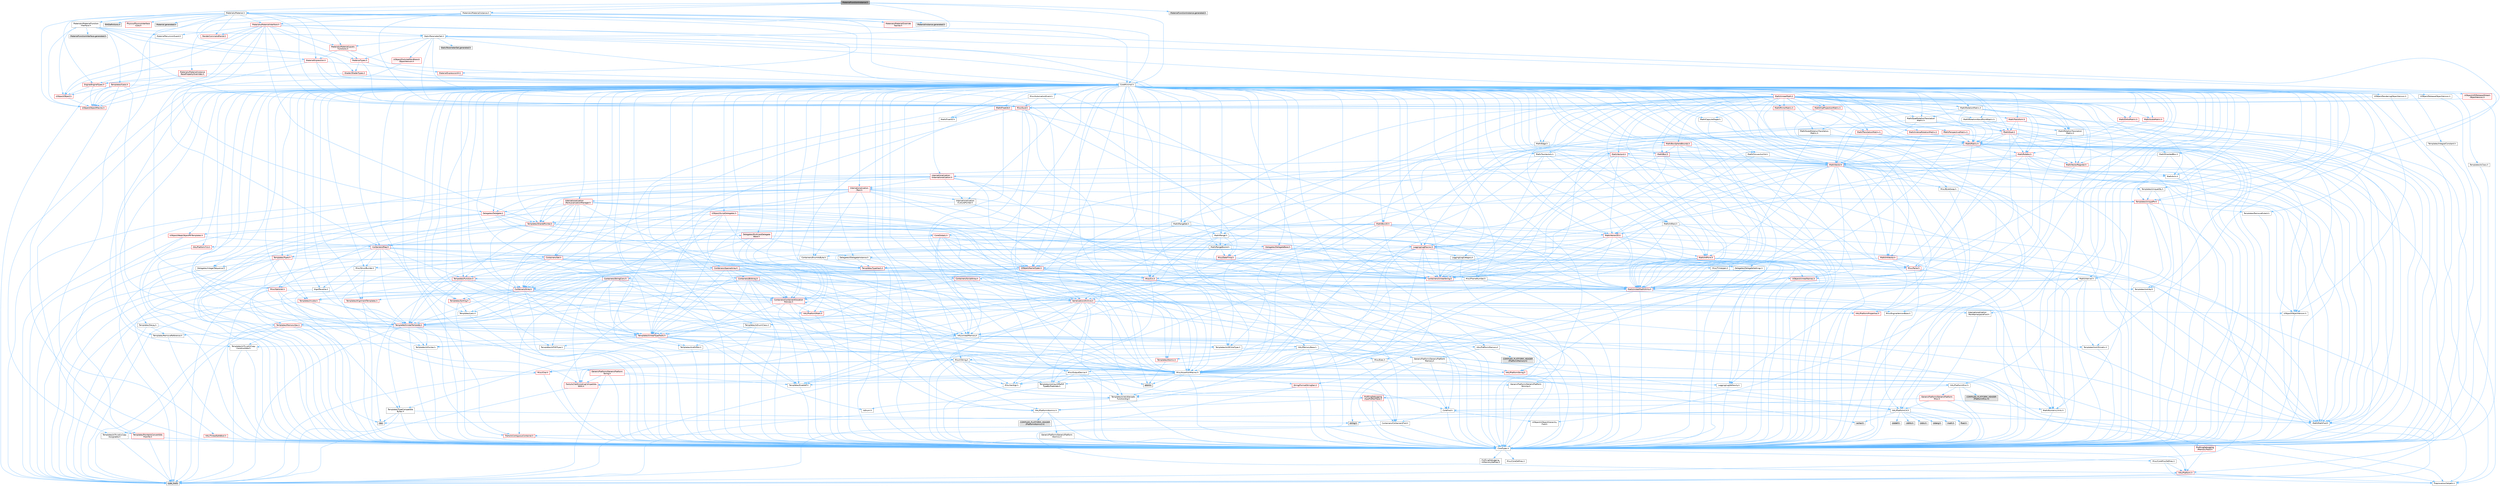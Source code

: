 digraph "MaterialFunctionInstance.h"
{
 // INTERACTIVE_SVG=YES
 // LATEX_PDF_SIZE
  bgcolor="transparent";
  edge [fontname=Helvetica,fontsize=10,labelfontname=Helvetica,labelfontsize=10];
  node [fontname=Helvetica,fontsize=10,shape=box,height=0.2,width=0.4];
  Node1 [id="Node000001",label="MaterialFunctionInstance.h",height=0.2,width=0.4,color="gray40", fillcolor="grey60", style="filled", fontcolor="black",tooltip=" "];
  Node1 -> Node2 [id="edge1_Node000001_Node000002",color="steelblue1",style="solid",tooltip=" "];
  Node2 [id="Node000002",label="CoreMinimal.h",height=0.2,width=0.4,color="grey40", fillcolor="white", style="filled",URL="$d7/d67/CoreMinimal_8h.html",tooltip=" "];
  Node2 -> Node3 [id="edge2_Node000002_Node000003",color="steelblue1",style="solid",tooltip=" "];
  Node3 [id="Node000003",label="CoreTypes.h",height=0.2,width=0.4,color="grey40", fillcolor="white", style="filled",URL="$dc/dec/CoreTypes_8h.html",tooltip=" "];
  Node3 -> Node4 [id="edge3_Node000003_Node000004",color="steelblue1",style="solid",tooltip=" "];
  Node4 [id="Node000004",label="HAL/Platform.h",height=0.2,width=0.4,color="red", fillcolor="#FFF0F0", style="filled",URL="$d9/dd0/Platform_8h.html",tooltip=" "];
  Node4 -> Node7 [id="edge4_Node000004_Node000007",color="steelblue1",style="solid",tooltip=" "];
  Node7 [id="Node000007",label="type_traits",height=0.2,width=0.4,color="grey60", fillcolor="#E0E0E0", style="filled",tooltip=" "];
  Node4 -> Node8 [id="edge5_Node000004_Node000008",color="steelblue1",style="solid",tooltip=" "];
  Node8 [id="Node000008",label="PreprocessorHelpers.h",height=0.2,width=0.4,color="grey40", fillcolor="white", style="filled",URL="$db/ddb/PreprocessorHelpers_8h.html",tooltip=" "];
  Node3 -> Node14 [id="edge6_Node000003_Node000014",color="steelblue1",style="solid",tooltip=" "];
  Node14 [id="Node000014",label="ProfilingDebugging\l/UMemoryDefines.h",height=0.2,width=0.4,color="grey40", fillcolor="white", style="filled",URL="$d2/da2/UMemoryDefines_8h.html",tooltip=" "];
  Node3 -> Node15 [id="edge7_Node000003_Node000015",color="steelblue1",style="solid",tooltip=" "];
  Node15 [id="Node000015",label="Misc/CoreMiscDefines.h",height=0.2,width=0.4,color="grey40", fillcolor="white", style="filled",URL="$da/d38/CoreMiscDefines_8h.html",tooltip=" "];
  Node15 -> Node4 [id="edge8_Node000015_Node000004",color="steelblue1",style="solid",tooltip=" "];
  Node15 -> Node8 [id="edge9_Node000015_Node000008",color="steelblue1",style="solid",tooltip=" "];
  Node3 -> Node16 [id="edge10_Node000003_Node000016",color="steelblue1",style="solid",tooltip=" "];
  Node16 [id="Node000016",label="Misc/CoreDefines.h",height=0.2,width=0.4,color="grey40", fillcolor="white", style="filled",URL="$d3/dd2/CoreDefines_8h.html",tooltip=" "];
  Node2 -> Node17 [id="edge11_Node000002_Node000017",color="steelblue1",style="solid",tooltip=" "];
  Node17 [id="Node000017",label="CoreFwd.h",height=0.2,width=0.4,color="grey40", fillcolor="white", style="filled",URL="$d1/d1e/CoreFwd_8h.html",tooltip=" "];
  Node17 -> Node3 [id="edge12_Node000017_Node000003",color="steelblue1",style="solid",tooltip=" "];
  Node17 -> Node18 [id="edge13_Node000017_Node000018",color="steelblue1",style="solid",tooltip=" "];
  Node18 [id="Node000018",label="Containers/ContainersFwd.h",height=0.2,width=0.4,color="grey40", fillcolor="white", style="filled",URL="$d4/d0a/ContainersFwd_8h.html",tooltip=" "];
  Node18 -> Node4 [id="edge14_Node000018_Node000004",color="steelblue1",style="solid",tooltip=" "];
  Node18 -> Node3 [id="edge15_Node000018_Node000003",color="steelblue1",style="solid",tooltip=" "];
  Node18 -> Node19 [id="edge16_Node000018_Node000019",color="steelblue1",style="solid",tooltip=" "];
  Node19 [id="Node000019",label="Traits/IsContiguousContainer.h",height=0.2,width=0.4,color="red", fillcolor="#FFF0F0", style="filled",URL="$d5/d3c/IsContiguousContainer_8h.html",tooltip=" "];
  Node19 -> Node3 [id="edge17_Node000019_Node000003",color="steelblue1",style="solid",tooltip=" "];
  Node17 -> Node22 [id="edge18_Node000017_Node000022",color="steelblue1",style="solid",tooltip=" "];
  Node22 [id="Node000022",label="Math/MathFwd.h",height=0.2,width=0.4,color="grey40", fillcolor="white", style="filled",URL="$d2/d10/MathFwd_8h.html",tooltip=" "];
  Node22 -> Node4 [id="edge19_Node000022_Node000004",color="steelblue1",style="solid",tooltip=" "];
  Node17 -> Node23 [id="edge20_Node000017_Node000023",color="steelblue1",style="solid",tooltip=" "];
  Node23 [id="Node000023",label="UObject/UObjectHierarchy\lFwd.h",height=0.2,width=0.4,color="grey40", fillcolor="white", style="filled",URL="$d3/d13/UObjectHierarchyFwd_8h.html",tooltip=" "];
  Node2 -> Node23 [id="edge21_Node000002_Node000023",color="steelblue1",style="solid",tooltip=" "];
  Node2 -> Node18 [id="edge22_Node000002_Node000018",color="steelblue1",style="solid",tooltip=" "];
  Node2 -> Node24 [id="edge23_Node000002_Node000024",color="steelblue1",style="solid",tooltip=" "];
  Node24 [id="Node000024",label="Misc/VarArgs.h",height=0.2,width=0.4,color="grey40", fillcolor="white", style="filled",URL="$d5/d6f/VarArgs_8h.html",tooltip=" "];
  Node24 -> Node3 [id="edge24_Node000024_Node000003",color="steelblue1",style="solid",tooltip=" "];
  Node2 -> Node25 [id="edge25_Node000002_Node000025",color="steelblue1",style="solid",tooltip=" "];
  Node25 [id="Node000025",label="Logging/LogVerbosity.h",height=0.2,width=0.4,color="grey40", fillcolor="white", style="filled",URL="$d2/d8f/LogVerbosity_8h.html",tooltip=" "];
  Node25 -> Node3 [id="edge26_Node000025_Node000003",color="steelblue1",style="solid",tooltip=" "];
  Node2 -> Node26 [id="edge27_Node000002_Node000026",color="steelblue1",style="solid",tooltip=" "];
  Node26 [id="Node000026",label="Misc/OutputDevice.h",height=0.2,width=0.4,color="grey40", fillcolor="white", style="filled",URL="$d7/d32/OutputDevice_8h.html",tooltip=" "];
  Node26 -> Node17 [id="edge28_Node000026_Node000017",color="steelblue1",style="solid",tooltip=" "];
  Node26 -> Node3 [id="edge29_Node000026_Node000003",color="steelblue1",style="solid",tooltip=" "];
  Node26 -> Node25 [id="edge30_Node000026_Node000025",color="steelblue1",style="solid",tooltip=" "];
  Node26 -> Node24 [id="edge31_Node000026_Node000024",color="steelblue1",style="solid",tooltip=" "];
  Node26 -> Node27 [id="edge32_Node000026_Node000027",color="steelblue1",style="solid",tooltip=" "];
  Node27 [id="Node000027",label="Templates/IsArrayOrRefOf\lTypeByPredicate.h",height=0.2,width=0.4,color="grey40", fillcolor="white", style="filled",URL="$d6/da1/IsArrayOrRefOfTypeByPredicate_8h.html",tooltip=" "];
  Node27 -> Node3 [id="edge33_Node000027_Node000003",color="steelblue1",style="solid",tooltip=" "];
  Node26 -> Node28 [id="edge34_Node000026_Node000028",color="steelblue1",style="solid",tooltip=" "];
  Node28 [id="Node000028",label="Templates/IsValidVariadic\lFunctionArg.h",height=0.2,width=0.4,color="grey40", fillcolor="white", style="filled",URL="$d0/dc8/IsValidVariadicFunctionArg_8h.html",tooltip=" "];
  Node28 -> Node3 [id="edge35_Node000028_Node000003",color="steelblue1",style="solid",tooltip=" "];
  Node28 -> Node29 [id="edge36_Node000028_Node000029",color="steelblue1",style="solid",tooltip=" "];
  Node29 [id="Node000029",label="IsEnum.h",height=0.2,width=0.4,color="grey40", fillcolor="white", style="filled",URL="$d4/de5/IsEnum_8h.html",tooltip=" "];
  Node28 -> Node7 [id="edge37_Node000028_Node000007",color="steelblue1",style="solid",tooltip=" "];
  Node26 -> Node30 [id="edge38_Node000026_Node000030",color="steelblue1",style="solid",tooltip=" "];
  Node30 [id="Node000030",label="Traits/IsCharEncodingCompatible\lWith.h",height=0.2,width=0.4,color="red", fillcolor="#FFF0F0", style="filled",URL="$df/dd1/IsCharEncodingCompatibleWith_8h.html",tooltip=" "];
  Node30 -> Node7 [id="edge39_Node000030_Node000007",color="steelblue1",style="solid",tooltip=" "];
  Node2 -> Node32 [id="edge40_Node000002_Node000032",color="steelblue1",style="solid",tooltip=" "];
  Node32 [id="Node000032",label="HAL/PlatformCrt.h",height=0.2,width=0.4,color="grey40", fillcolor="white", style="filled",URL="$d8/d75/PlatformCrt_8h.html",tooltip=" "];
  Node32 -> Node33 [id="edge41_Node000032_Node000033",color="steelblue1",style="solid",tooltip=" "];
  Node33 [id="Node000033",label="new",height=0.2,width=0.4,color="grey60", fillcolor="#E0E0E0", style="filled",tooltip=" "];
  Node32 -> Node34 [id="edge42_Node000032_Node000034",color="steelblue1",style="solid",tooltip=" "];
  Node34 [id="Node000034",label="wchar.h",height=0.2,width=0.4,color="grey60", fillcolor="#E0E0E0", style="filled",tooltip=" "];
  Node32 -> Node35 [id="edge43_Node000032_Node000035",color="steelblue1",style="solid",tooltip=" "];
  Node35 [id="Node000035",label="stddef.h",height=0.2,width=0.4,color="grey60", fillcolor="#E0E0E0", style="filled",tooltip=" "];
  Node32 -> Node36 [id="edge44_Node000032_Node000036",color="steelblue1",style="solid",tooltip=" "];
  Node36 [id="Node000036",label="stdlib.h",height=0.2,width=0.4,color="grey60", fillcolor="#E0E0E0", style="filled",tooltip=" "];
  Node32 -> Node37 [id="edge45_Node000032_Node000037",color="steelblue1",style="solid",tooltip=" "];
  Node37 [id="Node000037",label="stdio.h",height=0.2,width=0.4,color="grey60", fillcolor="#E0E0E0", style="filled",tooltip=" "];
  Node32 -> Node38 [id="edge46_Node000032_Node000038",color="steelblue1",style="solid",tooltip=" "];
  Node38 [id="Node000038",label="stdarg.h",height=0.2,width=0.4,color="grey60", fillcolor="#E0E0E0", style="filled",tooltip=" "];
  Node32 -> Node39 [id="edge47_Node000032_Node000039",color="steelblue1",style="solid",tooltip=" "];
  Node39 [id="Node000039",label="math.h",height=0.2,width=0.4,color="grey60", fillcolor="#E0E0E0", style="filled",tooltip=" "];
  Node32 -> Node40 [id="edge48_Node000032_Node000040",color="steelblue1",style="solid",tooltip=" "];
  Node40 [id="Node000040",label="float.h",height=0.2,width=0.4,color="grey60", fillcolor="#E0E0E0", style="filled",tooltip=" "];
  Node32 -> Node41 [id="edge49_Node000032_Node000041",color="steelblue1",style="solid",tooltip=" "];
  Node41 [id="Node000041",label="string.h",height=0.2,width=0.4,color="grey60", fillcolor="#E0E0E0", style="filled",tooltip=" "];
  Node2 -> Node42 [id="edge50_Node000002_Node000042",color="steelblue1",style="solid",tooltip=" "];
  Node42 [id="Node000042",label="HAL/PlatformMisc.h",height=0.2,width=0.4,color="grey40", fillcolor="white", style="filled",URL="$d0/df5/PlatformMisc_8h.html",tooltip=" "];
  Node42 -> Node3 [id="edge51_Node000042_Node000003",color="steelblue1",style="solid",tooltip=" "];
  Node42 -> Node43 [id="edge52_Node000042_Node000043",color="steelblue1",style="solid",tooltip=" "];
  Node43 [id="Node000043",label="GenericPlatform/GenericPlatform\lMisc.h",height=0.2,width=0.4,color="red", fillcolor="#FFF0F0", style="filled",URL="$db/d9a/GenericPlatformMisc_8h.html",tooltip=" "];
  Node43 -> Node17 [id="edge53_Node000043_Node000017",color="steelblue1",style="solid",tooltip=" "];
  Node43 -> Node3 [id="edge54_Node000043_Node000003",color="steelblue1",style="solid",tooltip=" "];
  Node43 -> Node32 [id="edge55_Node000043_Node000032",color="steelblue1",style="solid",tooltip=" "];
  Node43 -> Node47 [id="edge56_Node000043_Node000047",color="steelblue1",style="solid",tooltip=" "];
  Node47 [id="Node000047",label="Math/NumericLimits.h",height=0.2,width=0.4,color="grey40", fillcolor="white", style="filled",URL="$df/d1b/NumericLimits_8h.html",tooltip=" "];
  Node47 -> Node3 [id="edge57_Node000047_Node000003",color="steelblue1",style="solid",tooltip=" "];
  Node42 -> Node52 [id="edge58_Node000042_Node000052",color="steelblue1",style="solid",tooltip=" "];
  Node52 [id="Node000052",label="COMPILED_PLATFORM_HEADER\l(PlatformMisc.h)",height=0.2,width=0.4,color="grey60", fillcolor="#E0E0E0", style="filled",tooltip=" "];
  Node42 -> Node53 [id="edge59_Node000042_Node000053",color="steelblue1",style="solid",tooltip=" "];
  Node53 [id="Node000053",label="ProfilingDebugging\l/CpuProfilerTrace.h",height=0.2,width=0.4,color="red", fillcolor="#FFF0F0", style="filled",URL="$da/dcb/CpuProfilerTrace_8h.html",tooltip=" "];
  Node53 -> Node3 [id="edge60_Node000053_Node000003",color="steelblue1",style="solid",tooltip=" "];
  Node53 -> Node18 [id="edge61_Node000053_Node000018",color="steelblue1",style="solid",tooltip=" "];
  Node53 -> Node54 [id="edge62_Node000053_Node000054",color="steelblue1",style="solid",tooltip=" "];
  Node54 [id="Node000054",label="HAL/PlatformAtomics.h",height=0.2,width=0.4,color="grey40", fillcolor="white", style="filled",URL="$d3/d36/PlatformAtomics_8h.html",tooltip=" "];
  Node54 -> Node3 [id="edge63_Node000054_Node000003",color="steelblue1",style="solid",tooltip=" "];
  Node54 -> Node55 [id="edge64_Node000054_Node000055",color="steelblue1",style="solid",tooltip=" "];
  Node55 [id="Node000055",label="GenericPlatform/GenericPlatform\lAtomics.h",height=0.2,width=0.4,color="grey40", fillcolor="white", style="filled",URL="$da/d72/GenericPlatformAtomics_8h.html",tooltip=" "];
  Node55 -> Node3 [id="edge65_Node000055_Node000003",color="steelblue1",style="solid",tooltip=" "];
  Node54 -> Node56 [id="edge66_Node000054_Node000056",color="steelblue1",style="solid",tooltip=" "];
  Node56 [id="Node000056",label="COMPILED_PLATFORM_HEADER\l(PlatformAtomics.h)",height=0.2,width=0.4,color="grey60", fillcolor="#E0E0E0", style="filled",tooltip=" "];
  Node53 -> Node8 [id="edge67_Node000053_Node000008",color="steelblue1",style="solid",tooltip=" "];
  Node2 -> Node61 [id="edge68_Node000002_Node000061",color="steelblue1",style="solid",tooltip=" "];
  Node61 [id="Node000061",label="Misc/AssertionMacros.h",height=0.2,width=0.4,color="grey40", fillcolor="white", style="filled",URL="$d0/dfa/AssertionMacros_8h.html",tooltip=" "];
  Node61 -> Node3 [id="edge69_Node000061_Node000003",color="steelblue1",style="solid",tooltip=" "];
  Node61 -> Node4 [id="edge70_Node000061_Node000004",color="steelblue1",style="solid",tooltip=" "];
  Node61 -> Node42 [id="edge71_Node000061_Node000042",color="steelblue1",style="solid",tooltip=" "];
  Node61 -> Node8 [id="edge72_Node000061_Node000008",color="steelblue1",style="solid",tooltip=" "];
  Node61 -> Node62 [id="edge73_Node000061_Node000062",color="steelblue1",style="solid",tooltip=" "];
  Node62 [id="Node000062",label="Templates/EnableIf.h",height=0.2,width=0.4,color="grey40", fillcolor="white", style="filled",URL="$d7/d60/EnableIf_8h.html",tooltip=" "];
  Node62 -> Node3 [id="edge74_Node000062_Node000003",color="steelblue1",style="solid",tooltip=" "];
  Node61 -> Node27 [id="edge75_Node000061_Node000027",color="steelblue1",style="solid",tooltip=" "];
  Node61 -> Node28 [id="edge76_Node000061_Node000028",color="steelblue1",style="solid",tooltip=" "];
  Node61 -> Node30 [id="edge77_Node000061_Node000030",color="steelblue1",style="solid",tooltip=" "];
  Node61 -> Node24 [id="edge78_Node000061_Node000024",color="steelblue1",style="solid",tooltip=" "];
  Node61 -> Node63 [id="edge79_Node000061_Node000063",color="steelblue1",style="solid",tooltip=" "];
  Node63 [id="Node000063",label="String/FormatStringSan.h",height=0.2,width=0.4,color="red", fillcolor="#FFF0F0", style="filled",URL="$d3/d8b/FormatStringSan_8h.html",tooltip=" "];
  Node63 -> Node7 [id="edge80_Node000063_Node000007",color="steelblue1",style="solid",tooltip=" "];
  Node63 -> Node3 [id="edge81_Node000063_Node000003",color="steelblue1",style="solid",tooltip=" "];
  Node63 -> Node28 [id="edge82_Node000063_Node000028",color="steelblue1",style="solid",tooltip=" "];
  Node63 -> Node18 [id="edge83_Node000063_Node000018",color="steelblue1",style="solid",tooltip=" "];
  Node61 -> Node69 [id="edge84_Node000061_Node000069",color="steelblue1",style="solid",tooltip=" "];
  Node69 [id="Node000069",label="atomic",height=0.2,width=0.4,color="grey60", fillcolor="#E0E0E0", style="filled",tooltip=" "];
  Node2 -> Node70 [id="edge85_Node000002_Node000070",color="steelblue1",style="solid",tooltip=" "];
  Node70 [id="Node000070",label="Templates/IsPointer.h",height=0.2,width=0.4,color="grey40", fillcolor="white", style="filled",URL="$d7/d05/IsPointer_8h.html",tooltip=" "];
  Node70 -> Node3 [id="edge86_Node000070_Node000003",color="steelblue1",style="solid",tooltip=" "];
  Node2 -> Node71 [id="edge87_Node000002_Node000071",color="steelblue1",style="solid",tooltip=" "];
  Node71 [id="Node000071",label="HAL/PlatformMemory.h",height=0.2,width=0.4,color="grey40", fillcolor="white", style="filled",URL="$de/d68/PlatformMemory_8h.html",tooltip=" "];
  Node71 -> Node3 [id="edge88_Node000071_Node000003",color="steelblue1",style="solid",tooltip=" "];
  Node71 -> Node72 [id="edge89_Node000071_Node000072",color="steelblue1",style="solid",tooltip=" "];
  Node72 [id="Node000072",label="GenericPlatform/GenericPlatform\lMemory.h",height=0.2,width=0.4,color="grey40", fillcolor="white", style="filled",URL="$dd/d22/GenericPlatformMemory_8h.html",tooltip=" "];
  Node72 -> Node17 [id="edge90_Node000072_Node000017",color="steelblue1",style="solid",tooltip=" "];
  Node72 -> Node3 [id="edge91_Node000072_Node000003",color="steelblue1",style="solid",tooltip=" "];
  Node72 -> Node73 [id="edge92_Node000072_Node000073",color="steelblue1",style="solid",tooltip=" "];
  Node73 [id="Node000073",label="HAL/PlatformString.h",height=0.2,width=0.4,color="red", fillcolor="#FFF0F0", style="filled",URL="$db/db5/PlatformString_8h.html",tooltip=" "];
  Node73 -> Node3 [id="edge93_Node000073_Node000003",color="steelblue1",style="solid",tooltip=" "];
  Node72 -> Node41 [id="edge94_Node000072_Node000041",color="steelblue1",style="solid",tooltip=" "];
  Node72 -> Node34 [id="edge95_Node000072_Node000034",color="steelblue1",style="solid",tooltip=" "];
  Node71 -> Node75 [id="edge96_Node000071_Node000075",color="steelblue1",style="solid",tooltip=" "];
  Node75 [id="Node000075",label="COMPILED_PLATFORM_HEADER\l(PlatformMemory.h)",height=0.2,width=0.4,color="grey60", fillcolor="#E0E0E0", style="filled",tooltip=" "];
  Node2 -> Node54 [id="edge97_Node000002_Node000054",color="steelblue1",style="solid",tooltip=" "];
  Node2 -> Node76 [id="edge98_Node000002_Node000076",color="steelblue1",style="solid",tooltip=" "];
  Node76 [id="Node000076",label="Misc/Exec.h",height=0.2,width=0.4,color="grey40", fillcolor="white", style="filled",URL="$de/ddb/Exec_8h.html",tooltip=" "];
  Node76 -> Node3 [id="edge99_Node000076_Node000003",color="steelblue1",style="solid",tooltip=" "];
  Node76 -> Node61 [id="edge100_Node000076_Node000061",color="steelblue1",style="solid",tooltip=" "];
  Node2 -> Node77 [id="edge101_Node000002_Node000077",color="steelblue1",style="solid",tooltip=" "];
  Node77 [id="Node000077",label="HAL/MemoryBase.h",height=0.2,width=0.4,color="grey40", fillcolor="white", style="filled",URL="$d6/d9f/MemoryBase_8h.html",tooltip=" "];
  Node77 -> Node3 [id="edge102_Node000077_Node000003",color="steelblue1",style="solid",tooltip=" "];
  Node77 -> Node54 [id="edge103_Node000077_Node000054",color="steelblue1",style="solid",tooltip=" "];
  Node77 -> Node32 [id="edge104_Node000077_Node000032",color="steelblue1",style="solid",tooltip=" "];
  Node77 -> Node76 [id="edge105_Node000077_Node000076",color="steelblue1",style="solid",tooltip=" "];
  Node77 -> Node26 [id="edge106_Node000077_Node000026",color="steelblue1",style="solid",tooltip=" "];
  Node77 -> Node78 [id="edge107_Node000077_Node000078",color="steelblue1",style="solid",tooltip=" "];
  Node78 [id="Node000078",label="Templates/Atomic.h",height=0.2,width=0.4,color="red", fillcolor="#FFF0F0", style="filled",URL="$d3/d91/Atomic_8h.html",tooltip=" "];
  Node78 -> Node69 [id="edge108_Node000078_Node000069",color="steelblue1",style="solid",tooltip=" "];
  Node2 -> Node87 [id="edge109_Node000002_Node000087",color="steelblue1",style="solid",tooltip=" "];
  Node87 [id="Node000087",label="HAL/UnrealMemory.h",height=0.2,width=0.4,color="grey40", fillcolor="white", style="filled",URL="$d9/d96/UnrealMemory_8h.html",tooltip=" "];
  Node87 -> Node3 [id="edge110_Node000087_Node000003",color="steelblue1",style="solid",tooltip=" "];
  Node87 -> Node72 [id="edge111_Node000087_Node000072",color="steelblue1",style="solid",tooltip=" "];
  Node87 -> Node77 [id="edge112_Node000087_Node000077",color="steelblue1",style="solid",tooltip=" "];
  Node87 -> Node71 [id="edge113_Node000087_Node000071",color="steelblue1",style="solid",tooltip=" "];
  Node87 -> Node88 [id="edge114_Node000087_Node000088",color="steelblue1",style="solid",tooltip=" "];
  Node88 [id="Node000088",label="ProfilingDebugging\l/MemoryTrace.h",height=0.2,width=0.4,color="red", fillcolor="#FFF0F0", style="filled",URL="$da/dd7/MemoryTrace_8h.html",tooltip=" "];
  Node88 -> Node4 [id="edge115_Node000088_Node000004",color="steelblue1",style="solid",tooltip=" "];
  Node87 -> Node70 [id="edge116_Node000087_Node000070",color="steelblue1",style="solid",tooltip=" "];
  Node2 -> Node89 [id="edge117_Node000002_Node000089",color="steelblue1",style="solid",tooltip=" "];
  Node89 [id="Node000089",label="Templates/IsArithmetic.h",height=0.2,width=0.4,color="grey40", fillcolor="white", style="filled",URL="$d2/d5d/IsArithmetic_8h.html",tooltip=" "];
  Node89 -> Node3 [id="edge118_Node000089_Node000003",color="steelblue1",style="solid",tooltip=" "];
  Node2 -> Node83 [id="edge119_Node000002_Node000083",color="steelblue1",style="solid",tooltip=" "];
  Node83 [id="Node000083",label="Templates/AndOrNot.h",height=0.2,width=0.4,color="grey40", fillcolor="white", style="filled",URL="$db/d0a/AndOrNot_8h.html",tooltip=" "];
  Node83 -> Node3 [id="edge120_Node000083_Node000003",color="steelblue1",style="solid",tooltip=" "];
  Node2 -> Node90 [id="edge121_Node000002_Node000090",color="steelblue1",style="solid",tooltip=" "];
  Node90 [id="Node000090",label="Templates/IsPODType.h",height=0.2,width=0.4,color="grey40", fillcolor="white", style="filled",URL="$d7/db1/IsPODType_8h.html",tooltip=" "];
  Node90 -> Node3 [id="edge122_Node000090_Node000003",color="steelblue1",style="solid",tooltip=" "];
  Node2 -> Node91 [id="edge123_Node000002_Node000091",color="steelblue1",style="solid",tooltip=" "];
  Node91 [id="Node000091",label="Templates/IsUECoreType.h",height=0.2,width=0.4,color="grey40", fillcolor="white", style="filled",URL="$d1/db8/IsUECoreType_8h.html",tooltip=" "];
  Node91 -> Node3 [id="edge124_Node000091_Node000003",color="steelblue1",style="solid",tooltip=" "];
  Node91 -> Node7 [id="edge125_Node000091_Node000007",color="steelblue1",style="solid",tooltip=" "];
  Node2 -> Node84 [id="edge126_Node000002_Node000084",color="steelblue1",style="solid",tooltip=" "];
  Node84 [id="Node000084",label="Templates/IsTriviallyCopy\lConstructible.h",height=0.2,width=0.4,color="grey40", fillcolor="white", style="filled",URL="$d3/d78/IsTriviallyCopyConstructible_8h.html",tooltip=" "];
  Node84 -> Node3 [id="edge127_Node000084_Node000003",color="steelblue1",style="solid",tooltip=" "];
  Node84 -> Node7 [id="edge128_Node000084_Node000007",color="steelblue1",style="solid",tooltip=" "];
  Node2 -> Node92 [id="edge129_Node000002_Node000092",color="steelblue1",style="solid",tooltip=" "];
  Node92 [id="Node000092",label="Templates/UnrealTypeTraits.h",height=0.2,width=0.4,color="red", fillcolor="#FFF0F0", style="filled",URL="$d2/d2d/UnrealTypeTraits_8h.html",tooltip=" "];
  Node92 -> Node3 [id="edge130_Node000092_Node000003",color="steelblue1",style="solid",tooltip=" "];
  Node92 -> Node70 [id="edge131_Node000092_Node000070",color="steelblue1",style="solid",tooltip=" "];
  Node92 -> Node61 [id="edge132_Node000092_Node000061",color="steelblue1",style="solid",tooltip=" "];
  Node92 -> Node83 [id="edge133_Node000092_Node000083",color="steelblue1",style="solid",tooltip=" "];
  Node92 -> Node62 [id="edge134_Node000092_Node000062",color="steelblue1",style="solid",tooltip=" "];
  Node92 -> Node89 [id="edge135_Node000092_Node000089",color="steelblue1",style="solid",tooltip=" "];
  Node92 -> Node29 [id="edge136_Node000092_Node000029",color="steelblue1",style="solid",tooltip=" "];
  Node92 -> Node90 [id="edge137_Node000092_Node000090",color="steelblue1",style="solid",tooltip=" "];
  Node92 -> Node91 [id="edge138_Node000092_Node000091",color="steelblue1",style="solid",tooltip=" "];
  Node92 -> Node84 [id="edge139_Node000092_Node000084",color="steelblue1",style="solid",tooltip=" "];
  Node2 -> Node62 [id="edge140_Node000002_Node000062",color="steelblue1",style="solid",tooltip=" "];
  Node2 -> Node94 [id="edge141_Node000002_Node000094",color="steelblue1",style="solid",tooltip=" "];
  Node94 [id="Node000094",label="Templates/RemoveReference.h",height=0.2,width=0.4,color="grey40", fillcolor="white", style="filled",URL="$da/dbe/RemoveReference_8h.html",tooltip=" "];
  Node94 -> Node3 [id="edge142_Node000094_Node000003",color="steelblue1",style="solid",tooltip=" "];
  Node2 -> Node95 [id="edge143_Node000002_Node000095",color="steelblue1",style="solid",tooltip=" "];
  Node95 [id="Node000095",label="Templates/IntegralConstant.h",height=0.2,width=0.4,color="grey40", fillcolor="white", style="filled",URL="$db/d1b/IntegralConstant_8h.html",tooltip=" "];
  Node95 -> Node3 [id="edge144_Node000095_Node000003",color="steelblue1",style="solid",tooltip=" "];
  Node2 -> Node96 [id="edge145_Node000002_Node000096",color="steelblue1",style="solid",tooltip=" "];
  Node96 [id="Node000096",label="Templates/IsClass.h",height=0.2,width=0.4,color="grey40", fillcolor="white", style="filled",URL="$db/dcb/IsClass_8h.html",tooltip=" "];
  Node96 -> Node3 [id="edge146_Node000096_Node000003",color="steelblue1",style="solid",tooltip=" "];
  Node2 -> Node97 [id="edge147_Node000002_Node000097",color="steelblue1",style="solid",tooltip=" "];
  Node97 [id="Node000097",label="Templates/TypeCompatible\lBytes.h",height=0.2,width=0.4,color="grey40", fillcolor="white", style="filled",URL="$df/d0a/TypeCompatibleBytes_8h.html",tooltip=" "];
  Node97 -> Node3 [id="edge148_Node000097_Node000003",color="steelblue1",style="solid",tooltip=" "];
  Node97 -> Node41 [id="edge149_Node000097_Node000041",color="steelblue1",style="solid",tooltip=" "];
  Node97 -> Node33 [id="edge150_Node000097_Node000033",color="steelblue1",style="solid",tooltip=" "];
  Node97 -> Node7 [id="edge151_Node000097_Node000007",color="steelblue1",style="solid",tooltip=" "];
  Node2 -> Node19 [id="edge152_Node000002_Node000019",color="steelblue1",style="solid",tooltip=" "];
  Node2 -> Node98 [id="edge153_Node000002_Node000098",color="steelblue1",style="solid",tooltip=" "];
  Node98 [id="Node000098",label="Templates/UnrealTemplate.h",height=0.2,width=0.4,color="red", fillcolor="#FFF0F0", style="filled",URL="$d4/d24/UnrealTemplate_8h.html",tooltip=" "];
  Node98 -> Node3 [id="edge154_Node000098_Node000003",color="steelblue1",style="solid",tooltip=" "];
  Node98 -> Node70 [id="edge155_Node000098_Node000070",color="steelblue1",style="solid",tooltip=" "];
  Node98 -> Node87 [id="edge156_Node000098_Node000087",color="steelblue1",style="solid",tooltip=" "];
  Node98 -> Node92 [id="edge157_Node000098_Node000092",color="steelblue1",style="solid",tooltip=" "];
  Node98 -> Node94 [id="edge158_Node000098_Node000094",color="steelblue1",style="solid",tooltip=" "];
  Node98 -> Node97 [id="edge159_Node000098_Node000097",color="steelblue1",style="solid",tooltip=" "];
  Node98 -> Node19 [id="edge160_Node000098_Node000019",color="steelblue1",style="solid",tooltip=" "];
  Node98 -> Node7 [id="edge161_Node000098_Node000007",color="steelblue1",style="solid",tooltip=" "];
  Node2 -> Node47 [id="edge162_Node000002_Node000047",color="steelblue1",style="solid",tooltip=" "];
  Node2 -> Node102 [id="edge163_Node000002_Node000102",color="steelblue1",style="solid",tooltip=" "];
  Node102 [id="Node000102",label="HAL/PlatformMath.h",height=0.2,width=0.4,color="red", fillcolor="#FFF0F0", style="filled",URL="$dc/d53/PlatformMath_8h.html",tooltip=" "];
  Node102 -> Node3 [id="edge164_Node000102_Node000003",color="steelblue1",style="solid",tooltip=" "];
  Node2 -> Node85 [id="edge165_Node000002_Node000085",color="steelblue1",style="solid",tooltip=" "];
  Node85 [id="Node000085",label="Templates/IsTriviallyCopy\lAssignable.h",height=0.2,width=0.4,color="grey40", fillcolor="white", style="filled",URL="$d2/df2/IsTriviallyCopyAssignable_8h.html",tooltip=" "];
  Node85 -> Node3 [id="edge166_Node000085_Node000003",color="steelblue1",style="solid",tooltip=" "];
  Node85 -> Node7 [id="edge167_Node000085_Node000007",color="steelblue1",style="solid",tooltip=" "];
  Node2 -> Node110 [id="edge168_Node000002_Node000110",color="steelblue1",style="solid",tooltip=" "];
  Node110 [id="Node000110",label="Templates/MemoryOps.h",height=0.2,width=0.4,color="red", fillcolor="#FFF0F0", style="filled",URL="$db/dea/MemoryOps_8h.html",tooltip=" "];
  Node110 -> Node3 [id="edge169_Node000110_Node000003",color="steelblue1",style="solid",tooltip=" "];
  Node110 -> Node87 [id="edge170_Node000110_Node000087",color="steelblue1",style="solid",tooltip=" "];
  Node110 -> Node85 [id="edge171_Node000110_Node000085",color="steelblue1",style="solid",tooltip=" "];
  Node110 -> Node84 [id="edge172_Node000110_Node000084",color="steelblue1",style="solid",tooltip=" "];
  Node110 -> Node92 [id="edge173_Node000110_Node000092",color="steelblue1",style="solid",tooltip=" "];
  Node110 -> Node33 [id="edge174_Node000110_Node000033",color="steelblue1",style="solid",tooltip=" "];
  Node110 -> Node7 [id="edge175_Node000110_Node000007",color="steelblue1",style="solid",tooltip=" "];
  Node2 -> Node111 [id="edge176_Node000002_Node000111",color="steelblue1",style="solid",tooltip=" "];
  Node111 [id="Node000111",label="Containers/ContainerAllocation\lPolicies.h",height=0.2,width=0.4,color="red", fillcolor="#FFF0F0", style="filled",URL="$d7/dff/ContainerAllocationPolicies_8h.html",tooltip=" "];
  Node111 -> Node3 [id="edge177_Node000111_Node000003",color="steelblue1",style="solid",tooltip=" "];
  Node111 -> Node111 [id="edge178_Node000111_Node000111",color="steelblue1",style="solid",tooltip=" "];
  Node111 -> Node102 [id="edge179_Node000111_Node000102",color="steelblue1",style="solid",tooltip=" "];
  Node111 -> Node87 [id="edge180_Node000111_Node000087",color="steelblue1",style="solid",tooltip=" "];
  Node111 -> Node47 [id="edge181_Node000111_Node000047",color="steelblue1",style="solid",tooltip=" "];
  Node111 -> Node61 [id="edge182_Node000111_Node000061",color="steelblue1",style="solid",tooltip=" "];
  Node111 -> Node110 [id="edge183_Node000111_Node000110",color="steelblue1",style="solid",tooltip=" "];
  Node111 -> Node97 [id="edge184_Node000111_Node000097",color="steelblue1",style="solid",tooltip=" "];
  Node111 -> Node7 [id="edge185_Node000111_Node000007",color="steelblue1",style="solid",tooltip=" "];
  Node2 -> Node114 [id="edge186_Node000002_Node000114",color="steelblue1",style="solid",tooltip=" "];
  Node114 [id="Node000114",label="Templates/IsEnumClass.h",height=0.2,width=0.4,color="grey40", fillcolor="white", style="filled",URL="$d7/d15/IsEnumClass_8h.html",tooltip=" "];
  Node114 -> Node3 [id="edge187_Node000114_Node000003",color="steelblue1",style="solid",tooltip=" "];
  Node114 -> Node83 [id="edge188_Node000114_Node000083",color="steelblue1",style="solid",tooltip=" "];
  Node2 -> Node115 [id="edge189_Node000002_Node000115",color="steelblue1",style="solid",tooltip=" "];
  Node115 [id="Node000115",label="HAL/PlatformProperties.h",height=0.2,width=0.4,color="red", fillcolor="#FFF0F0", style="filled",URL="$d9/db0/PlatformProperties_8h.html",tooltip=" "];
  Node115 -> Node3 [id="edge190_Node000115_Node000003",color="steelblue1",style="solid",tooltip=" "];
  Node2 -> Node118 [id="edge191_Node000002_Node000118",color="steelblue1",style="solid",tooltip=" "];
  Node118 [id="Node000118",label="Misc/EngineVersionBase.h",height=0.2,width=0.4,color="grey40", fillcolor="white", style="filled",URL="$d5/d2b/EngineVersionBase_8h.html",tooltip=" "];
  Node118 -> Node3 [id="edge192_Node000118_Node000003",color="steelblue1",style="solid",tooltip=" "];
  Node2 -> Node119 [id="edge193_Node000002_Node000119",color="steelblue1",style="solid",tooltip=" "];
  Node119 [id="Node000119",label="Internationalization\l/TextNamespaceFwd.h",height=0.2,width=0.4,color="grey40", fillcolor="white", style="filled",URL="$d8/d97/TextNamespaceFwd_8h.html",tooltip=" "];
  Node119 -> Node3 [id="edge194_Node000119_Node000003",color="steelblue1",style="solid",tooltip=" "];
  Node2 -> Node120 [id="edge195_Node000002_Node000120",color="steelblue1",style="solid",tooltip=" "];
  Node120 [id="Node000120",label="Serialization/Archive.h",height=0.2,width=0.4,color="red", fillcolor="#FFF0F0", style="filled",URL="$d7/d3b/Archive_8h.html",tooltip=" "];
  Node120 -> Node17 [id="edge196_Node000120_Node000017",color="steelblue1",style="solid",tooltip=" "];
  Node120 -> Node3 [id="edge197_Node000120_Node000003",color="steelblue1",style="solid",tooltip=" "];
  Node120 -> Node115 [id="edge198_Node000120_Node000115",color="steelblue1",style="solid",tooltip=" "];
  Node120 -> Node119 [id="edge199_Node000120_Node000119",color="steelblue1",style="solid",tooltip=" "];
  Node120 -> Node22 [id="edge200_Node000120_Node000022",color="steelblue1",style="solid",tooltip=" "];
  Node120 -> Node61 [id="edge201_Node000120_Node000061",color="steelblue1",style="solid",tooltip=" "];
  Node120 -> Node118 [id="edge202_Node000120_Node000118",color="steelblue1",style="solid",tooltip=" "];
  Node120 -> Node24 [id="edge203_Node000120_Node000024",color="steelblue1",style="solid",tooltip=" "];
  Node120 -> Node62 [id="edge204_Node000120_Node000062",color="steelblue1",style="solid",tooltip=" "];
  Node120 -> Node27 [id="edge205_Node000120_Node000027",color="steelblue1",style="solid",tooltip=" "];
  Node120 -> Node114 [id="edge206_Node000120_Node000114",color="steelblue1",style="solid",tooltip=" "];
  Node120 -> Node28 [id="edge207_Node000120_Node000028",color="steelblue1",style="solid",tooltip=" "];
  Node120 -> Node98 [id="edge208_Node000120_Node000098",color="steelblue1",style="solid",tooltip=" "];
  Node120 -> Node30 [id="edge209_Node000120_Node000030",color="steelblue1",style="solid",tooltip=" "];
  Node120 -> Node123 [id="edge210_Node000120_Node000123",color="steelblue1",style="solid",tooltip=" "];
  Node123 [id="Node000123",label="UObject/ObjectVersion.h",height=0.2,width=0.4,color="grey40", fillcolor="white", style="filled",URL="$da/d63/ObjectVersion_8h.html",tooltip=" "];
  Node123 -> Node3 [id="edge211_Node000123_Node000003",color="steelblue1",style="solid",tooltip=" "];
  Node2 -> Node124 [id="edge212_Node000002_Node000124",color="steelblue1",style="solid",tooltip=" "];
  Node124 [id="Node000124",label="Templates/Less.h",height=0.2,width=0.4,color="grey40", fillcolor="white", style="filled",URL="$de/dc8/Less_8h.html",tooltip=" "];
  Node124 -> Node3 [id="edge213_Node000124_Node000003",color="steelblue1",style="solid",tooltip=" "];
  Node124 -> Node98 [id="edge214_Node000124_Node000098",color="steelblue1",style="solid",tooltip=" "];
  Node2 -> Node125 [id="edge215_Node000002_Node000125",color="steelblue1",style="solid",tooltip=" "];
  Node125 [id="Node000125",label="Templates/Sorting.h",height=0.2,width=0.4,color="red", fillcolor="#FFF0F0", style="filled",URL="$d3/d9e/Sorting_8h.html",tooltip=" "];
  Node125 -> Node3 [id="edge216_Node000125_Node000003",color="steelblue1",style="solid",tooltip=" "];
  Node125 -> Node102 [id="edge217_Node000125_Node000102",color="steelblue1",style="solid",tooltip=" "];
  Node125 -> Node124 [id="edge218_Node000125_Node000124",color="steelblue1",style="solid",tooltip=" "];
  Node2 -> Node136 [id="edge219_Node000002_Node000136",color="steelblue1",style="solid",tooltip=" "];
  Node136 [id="Node000136",label="Misc/Char.h",height=0.2,width=0.4,color="red", fillcolor="#FFF0F0", style="filled",URL="$d0/d58/Char_8h.html",tooltip=" "];
  Node136 -> Node3 [id="edge220_Node000136_Node000003",color="steelblue1",style="solid",tooltip=" "];
  Node136 -> Node7 [id="edge221_Node000136_Node000007",color="steelblue1",style="solid",tooltip=" "];
  Node2 -> Node139 [id="edge222_Node000002_Node000139",color="steelblue1",style="solid",tooltip=" "];
  Node139 [id="Node000139",label="GenericPlatform/GenericPlatform\lStricmp.h",height=0.2,width=0.4,color="grey40", fillcolor="white", style="filled",URL="$d2/d86/GenericPlatformStricmp_8h.html",tooltip=" "];
  Node139 -> Node3 [id="edge223_Node000139_Node000003",color="steelblue1",style="solid",tooltip=" "];
  Node2 -> Node140 [id="edge224_Node000002_Node000140",color="steelblue1",style="solid",tooltip=" "];
  Node140 [id="Node000140",label="GenericPlatform/GenericPlatform\lString.h",height=0.2,width=0.4,color="red", fillcolor="#FFF0F0", style="filled",URL="$dd/d20/GenericPlatformString_8h.html",tooltip=" "];
  Node140 -> Node3 [id="edge225_Node000140_Node000003",color="steelblue1",style="solid",tooltip=" "];
  Node140 -> Node139 [id="edge226_Node000140_Node000139",color="steelblue1",style="solid",tooltip=" "];
  Node140 -> Node62 [id="edge227_Node000140_Node000062",color="steelblue1",style="solid",tooltip=" "];
  Node140 -> Node30 [id="edge228_Node000140_Node000030",color="steelblue1",style="solid",tooltip=" "];
  Node140 -> Node7 [id="edge229_Node000140_Node000007",color="steelblue1",style="solid",tooltip=" "];
  Node2 -> Node73 [id="edge230_Node000002_Node000073",color="steelblue1",style="solid",tooltip=" "];
  Node2 -> Node143 [id="edge231_Node000002_Node000143",color="steelblue1",style="solid",tooltip=" "];
  Node143 [id="Node000143",label="Misc/CString.h",height=0.2,width=0.4,color="grey40", fillcolor="white", style="filled",URL="$d2/d49/CString_8h.html",tooltip=" "];
  Node143 -> Node3 [id="edge232_Node000143_Node000003",color="steelblue1",style="solid",tooltip=" "];
  Node143 -> Node32 [id="edge233_Node000143_Node000032",color="steelblue1",style="solid",tooltip=" "];
  Node143 -> Node73 [id="edge234_Node000143_Node000073",color="steelblue1",style="solid",tooltip=" "];
  Node143 -> Node61 [id="edge235_Node000143_Node000061",color="steelblue1",style="solid",tooltip=" "];
  Node143 -> Node136 [id="edge236_Node000143_Node000136",color="steelblue1",style="solid",tooltip=" "];
  Node143 -> Node24 [id="edge237_Node000143_Node000024",color="steelblue1",style="solid",tooltip=" "];
  Node143 -> Node27 [id="edge238_Node000143_Node000027",color="steelblue1",style="solid",tooltip=" "];
  Node143 -> Node28 [id="edge239_Node000143_Node000028",color="steelblue1",style="solid",tooltip=" "];
  Node143 -> Node30 [id="edge240_Node000143_Node000030",color="steelblue1",style="solid",tooltip=" "];
  Node2 -> Node144 [id="edge241_Node000002_Node000144",color="steelblue1",style="solid",tooltip=" "];
  Node144 [id="Node000144",label="Misc/Crc.h",height=0.2,width=0.4,color="red", fillcolor="#FFF0F0", style="filled",URL="$d4/dd2/Crc_8h.html",tooltip=" "];
  Node144 -> Node3 [id="edge242_Node000144_Node000003",color="steelblue1",style="solid",tooltip=" "];
  Node144 -> Node73 [id="edge243_Node000144_Node000073",color="steelblue1",style="solid",tooltip=" "];
  Node144 -> Node61 [id="edge244_Node000144_Node000061",color="steelblue1",style="solid",tooltip=" "];
  Node144 -> Node143 [id="edge245_Node000144_Node000143",color="steelblue1",style="solid",tooltip=" "];
  Node144 -> Node136 [id="edge246_Node000144_Node000136",color="steelblue1",style="solid",tooltip=" "];
  Node144 -> Node92 [id="edge247_Node000144_Node000092",color="steelblue1",style="solid",tooltip=" "];
  Node2 -> Node135 [id="edge248_Node000002_Node000135",color="steelblue1",style="solid",tooltip=" "];
  Node135 [id="Node000135",label="Math/UnrealMathUtility.h",height=0.2,width=0.4,color="red", fillcolor="#FFF0F0", style="filled",URL="$db/db8/UnrealMathUtility_8h.html",tooltip=" "];
  Node135 -> Node3 [id="edge249_Node000135_Node000003",color="steelblue1",style="solid",tooltip=" "];
  Node135 -> Node61 [id="edge250_Node000135_Node000061",color="steelblue1",style="solid",tooltip=" "];
  Node135 -> Node102 [id="edge251_Node000135_Node000102",color="steelblue1",style="solid",tooltip=" "];
  Node135 -> Node22 [id="edge252_Node000135_Node000022",color="steelblue1",style="solid",tooltip=" "];
  Node2 -> Node145 [id="edge253_Node000002_Node000145",color="steelblue1",style="solid",tooltip=" "];
  Node145 [id="Node000145",label="Containers/UnrealString.h",height=0.2,width=0.4,color="red", fillcolor="#FFF0F0", style="filled",URL="$d5/dba/UnrealString_8h.html",tooltip=" "];
  Node2 -> Node149 [id="edge254_Node000002_Node000149",color="steelblue1",style="solid",tooltip=" "];
  Node149 [id="Node000149",label="Containers/Array.h",height=0.2,width=0.4,color="red", fillcolor="#FFF0F0", style="filled",URL="$df/dd0/Array_8h.html",tooltip=" "];
  Node149 -> Node3 [id="edge255_Node000149_Node000003",color="steelblue1",style="solid",tooltip=" "];
  Node149 -> Node61 [id="edge256_Node000149_Node000061",color="steelblue1",style="solid",tooltip=" "];
  Node149 -> Node87 [id="edge257_Node000149_Node000087",color="steelblue1",style="solid",tooltip=" "];
  Node149 -> Node92 [id="edge258_Node000149_Node000092",color="steelblue1",style="solid",tooltip=" "];
  Node149 -> Node98 [id="edge259_Node000149_Node000098",color="steelblue1",style="solid",tooltip=" "];
  Node149 -> Node111 [id="edge260_Node000149_Node000111",color="steelblue1",style="solid",tooltip=" "];
  Node149 -> Node120 [id="edge261_Node000149_Node000120",color="steelblue1",style="solid",tooltip=" "];
  Node149 -> Node128 [id="edge262_Node000149_Node000128",color="steelblue1",style="solid",tooltip=" "];
  Node128 [id="Node000128",label="Templates/Invoke.h",height=0.2,width=0.4,color="red", fillcolor="#FFF0F0", style="filled",URL="$d7/deb/Invoke_8h.html",tooltip=" "];
  Node128 -> Node3 [id="edge263_Node000128_Node000003",color="steelblue1",style="solid",tooltip=" "];
  Node128 -> Node98 [id="edge264_Node000128_Node000098",color="steelblue1",style="solid",tooltip=" "];
  Node128 -> Node7 [id="edge265_Node000128_Node000007",color="steelblue1",style="solid",tooltip=" "];
  Node149 -> Node124 [id="edge266_Node000149_Node000124",color="steelblue1",style="solid",tooltip=" "];
  Node149 -> Node125 [id="edge267_Node000149_Node000125",color="steelblue1",style="solid",tooltip=" "];
  Node149 -> Node172 [id="edge268_Node000149_Node000172",color="steelblue1",style="solid",tooltip=" "];
  Node172 [id="Node000172",label="Templates/AlignmentTemplates.h",height=0.2,width=0.4,color="red", fillcolor="#FFF0F0", style="filled",URL="$dd/d32/AlignmentTemplates_8h.html",tooltip=" "];
  Node172 -> Node3 [id="edge269_Node000172_Node000003",color="steelblue1",style="solid",tooltip=" "];
  Node172 -> Node70 [id="edge270_Node000172_Node000070",color="steelblue1",style="solid",tooltip=" "];
  Node149 -> Node7 [id="edge271_Node000149_Node000007",color="steelblue1",style="solid",tooltip=" "];
  Node2 -> Node173 [id="edge272_Node000002_Node000173",color="steelblue1",style="solid",tooltip=" "];
  Node173 [id="Node000173",label="Misc/FrameNumber.h",height=0.2,width=0.4,color="grey40", fillcolor="white", style="filled",URL="$dd/dbd/FrameNumber_8h.html",tooltip=" "];
  Node173 -> Node3 [id="edge273_Node000173_Node000003",color="steelblue1",style="solid",tooltip=" "];
  Node173 -> Node47 [id="edge274_Node000173_Node000047",color="steelblue1",style="solid",tooltip=" "];
  Node173 -> Node135 [id="edge275_Node000173_Node000135",color="steelblue1",style="solid",tooltip=" "];
  Node173 -> Node62 [id="edge276_Node000173_Node000062",color="steelblue1",style="solid",tooltip=" "];
  Node173 -> Node92 [id="edge277_Node000173_Node000092",color="steelblue1",style="solid",tooltip=" "];
  Node2 -> Node174 [id="edge278_Node000002_Node000174",color="steelblue1",style="solid",tooltip=" "];
  Node174 [id="Node000174",label="Misc/Timespan.h",height=0.2,width=0.4,color="grey40", fillcolor="white", style="filled",URL="$da/dd9/Timespan_8h.html",tooltip=" "];
  Node174 -> Node3 [id="edge279_Node000174_Node000003",color="steelblue1",style="solid",tooltip=" "];
  Node174 -> Node175 [id="edge280_Node000174_Node000175",color="steelblue1",style="solid",tooltip=" "];
  Node175 [id="Node000175",label="Math/Interval.h",height=0.2,width=0.4,color="grey40", fillcolor="white", style="filled",URL="$d1/d55/Interval_8h.html",tooltip=" "];
  Node175 -> Node3 [id="edge281_Node000175_Node000003",color="steelblue1",style="solid",tooltip=" "];
  Node175 -> Node89 [id="edge282_Node000175_Node000089",color="steelblue1",style="solid",tooltip=" "];
  Node175 -> Node92 [id="edge283_Node000175_Node000092",color="steelblue1",style="solid",tooltip=" "];
  Node175 -> Node47 [id="edge284_Node000175_Node000047",color="steelblue1",style="solid",tooltip=" "];
  Node175 -> Node135 [id="edge285_Node000175_Node000135",color="steelblue1",style="solid",tooltip=" "];
  Node174 -> Node135 [id="edge286_Node000174_Node000135",color="steelblue1",style="solid",tooltip=" "];
  Node174 -> Node61 [id="edge287_Node000174_Node000061",color="steelblue1",style="solid",tooltip=" "];
  Node2 -> Node176 [id="edge288_Node000002_Node000176",color="steelblue1",style="solid",tooltip=" "];
  Node176 [id="Node000176",label="Containers/StringConv.h",height=0.2,width=0.4,color="red", fillcolor="#FFF0F0", style="filled",URL="$d3/ddf/StringConv_8h.html",tooltip=" "];
  Node176 -> Node3 [id="edge289_Node000176_Node000003",color="steelblue1",style="solid",tooltip=" "];
  Node176 -> Node61 [id="edge290_Node000176_Node000061",color="steelblue1",style="solid",tooltip=" "];
  Node176 -> Node111 [id="edge291_Node000176_Node000111",color="steelblue1",style="solid",tooltip=" "];
  Node176 -> Node149 [id="edge292_Node000176_Node000149",color="steelblue1",style="solid",tooltip=" "];
  Node176 -> Node143 [id="edge293_Node000176_Node000143",color="steelblue1",style="solid",tooltip=" "];
  Node176 -> Node177 [id="edge294_Node000176_Node000177",color="steelblue1",style="solid",tooltip=" "];
  Node177 [id="Node000177",label="Templates/IsArray.h",height=0.2,width=0.4,color="grey40", fillcolor="white", style="filled",URL="$d8/d8d/IsArray_8h.html",tooltip=" "];
  Node177 -> Node3 [id="edge295_Node000177_Node000003",color="steelblue1",style="solid",tooltip=" "];
  Node176 -> Node98 [id="edge296_Node000176_Node000098",color="steelblue1",style="solid",tooltip=" "];
  Node176 -> Node92 [id="edge297_Node000176_Node000092",color="steelblue1",style="solid",tooltip=" "];
  Node176 -> Node30 [id="edge298_Node000176_Node000030",color="steelblue1",style="solid",tooltip=" "];
  Node176 -> Node19 [id="edge299_Node000176_Node000019",color="steelblue1",style="solid",tooltip=" "];
  Node176 -> Node7 [id="edge300_Node000176_Node000007",color="steelblue1",style="solid",tooltip=" "];
  Node2 -> Node178 [id="edge301_Node000002_Node000178",color="steelblue1",style="solid",tooltip=" "];
  Node178 [id="Node000178",label="UObject/UnrealNames.h",height=0.2,width=0.4,color="red", fillcolor="#FFF0F0", style="filled",URL="$d8/db1/UnrealNames_8h.html",tooltip=" "];
  Node178 -> Node3 [id="edge302_Node000178_Node000003",color="steelblue1",style="solid",tooltip=" "];
  Node2 -> Node180 [id="edge303_Node000002_Node000180",color="steelblue1",style="solid",tooltip=" "];
  Node180 [id="Node000180",label="UObject/NameTypes.h",height=0.2,width=0.4,color="red", fillcolor="#FFF0F0", style="filled",URL="$d6/d35/NameTypes_8h.html",tooltip=" "];
  Node180 -> Node3 [id="edge304_Node000180_Node000003",color="steelblue1",style="solid",tooltip=" "];
  Node180 -> Node61 [id="edge305_Node000180_Node000061",color="steelblue1",style="solid",tooltip=" "];
  Node180 -> Node87 [id="edge306_Node000180_Node000087",color="steelblue1",style="solid",tooltip=" "];
  Node180 -> Node92 [id="edge307_Node000180_Node000092",color="steelblue1",style="solid",tooltip=" "];
  Node180 -> Node98 [id="edge308_Node000180_Node000098",color="steelblue1",style="solid",tooltip=" "];
  Node180 -> Node145 [id="edge309_Node000180_Node000145",color="steelblue1",style="solid",tooltip=" "];
  Node180 -> Node176 [id="edge310_Node000180_Node000176",color="steelblue1",style="solid",tooltip=" "];
  Node180 -> Node178 [id="edge311_Node000180_Node000178",color="steelblue1",style="solid",tooltip=" "];
  Node180 -> Node78 [id="edge312_Node000180_Node000078",color="steelblue1",style="solid",tooltip=" "];
  Node2 -> Node188 [id="edge313_Node000002_Node000188",color="steelblue1",style="solid",tooltip=" "];
  Node188 [id="Node000188",label="Misc/Parse.h",height=0.2,width=0.4,color="red", fillcolor="#FFF0F0", style="filled",URL="$dc/d71/Parse_8h.html",tooltip=" "];
  Node188 -> Node145 [id="edge314_Node000188_Node000145",color="steelblue1",style="solid",tooltip=" "];
  Node188 -> Node3 [id="edge315_Node000188_Node000003",color="steelblue1",style="solid",tooltip=" "];
  Node188 -> Node32 [id="edge316_Node000188_Node000032",color="steelblue1",style="solid",tooltip=" "];
  Node188 -> Node189 [id="edge317_Node000188_Node000189",color="steelblue1",style="solid",tooltip=" "];
  Node189 [id="Node000189",label="Templates/Function.h",height=0.2,width=0.4,color="red", fillcolor="#FFF0F0", style="filled",URL="$df/df5/Function_8h.html",tooltip=" "];
  Node189 -> Node3 [id="edge318_Node000189_Node000003",color="steelblue1",style="solid",tooltip=" "];
  Node189 -> Node61 [id="edge319_Node000189_Node000061",color="steelblue1",style="solid",tooltip=" "];
  Node189 -> Node87 [id="edge320_Node000189_Node000087",color="steelblue1",style="solid",tooltip=" "];
  Node189 -> Node92 [id="edge321_Node000189_Node000092",color="steelblue1",style="solid",tooltip=" "];
  Node189 -> Node128 [id="edge322_Node000189_Node000128",color="steelblue1",style="solid",tooltip=" "];
  Node189 -> Node98 [id="edge323_Node000189_Node000098",color="steelblue1",style="solid",tooltip=" "];
  Node189 -> Node135 [id="edge324_Node000189_Node000135",color="steelblue1",style="solid",tooltip=" "];
  Node189 -> Node33 [id="edge325_Node000189_Node000033",color="steelblue1",style="solid",tooltip=" "];
  Node189 -> Node7 [id="edge326_Node000189_Node000007",color="steelblue1",style="solid",tooltip=" "];
  Node2 -> Node172 [id="edge327_Node000002_Node000172",color="steelblue1",style="solid",tooltip=" "];
  Node2 -> Node191 [id="edge328_Node000002_Node000191",color="steelblue1",style="solid",tooltip=" "];
  Node191 [id="Node000191",label="Misc/StructBuilder.h",height=0.2,width=0.4,color="grey40", fillcolor="white", style="filled",URL="$d9/db3/StructBuilder_8h.html",tooltip=" "];
  Node191 -> Node3 [id="edge329_Node000191_Node000003",color="steelblue1",style="solid",tooltip=" "];
  Node191 -> Node135 [id="edge330_Node000191_Node000135",color="steelblue1",style="solid",tooltip=" "];
  Node191 -> Node172 [id="edge331_Node000191_Node000172",color="steelblue1",style="solid",tooltip=" "];
  Node2 -> Node104 [id="edge332_Node000002_Node000104",color="steelblue1",style="solid",tooltip=" "];
  Node104 [id="Node000104",label="Templates/Decay.h",height=0.2,width=0.4,color="grey40", fillcolor="white", style="filled",URL="$dd/d0f/Decay_8h.html",tooltip=" "];
  Node104 -> Node3 [id="edge333_Node000104_Node000003",color="steelblue1",style="solid",tooltip=" "];
  Node104 -> Node94 [id="edge334_Node000104_Node000094",color="steelblue1",style="solid",tooltip=" "];
  Node104 -> Node7 [id="edge335_Node000104_Node000007",color="steelblue1",style="solid",tooltip=" "];
  Node2 -> Node192 [id="edge336_Node000002_Node000192",color="steelblue1",style="solid",tooltip=" "];
  Node192 [id="Node000192",label="Templates/PointerIsConvertible\lFromTo.h",height=0.2,width=0.4,color="red", fillcolor="#FFF0F0", style="filled",URL="$d6/d65/PointerIsConvertibleFromTo_8h.html",tooltip=" "];
  Node192 -> Node3 [id="edge337_Node000192_Node000003",color="steelblue1",style="solid",tooltip=" "];
  Node192 -> Node7 [id="edge338_Node000192_Node000007",color="steelblue1",style="solid",tooltip=" "];
  Node2 -> Node128 [id="edge339_Node000002_Node000128",color="steelblue1",style="solid",tooltip=" "];
  Node2 -> Node189 [id="edge340_Node000002_Node000189",color="steelblue1",style="solid",tooltip=" "];
  Node2 -> Node161 [id="edge341_Node000002_Node000161",color="steelblue1",style="solid",tooltip=" "];
  Node161 [id="Node000161",label="Templates/TypeHash.h",height=0.2,width=0.4,color="red", fillcolor="#FFF0F0", style="filled",URL="$d1/d62/TypeHash_8h.html",tooltip=" "];
  Node161 -> Node3 [id="edge342_Node000161_Node000003",color="steelblue1",style="solid",tooltip=" "];
  Node161 -> Node144 [id="edge343_Node000161_Node000144",color="steelblue1",style="solid",tooltip=" "];
  Node161 -> Node7 [id="edge344_Node000161_Node000007",color="steelblue1",style="solid",tooltip=" "];
  Node2 -> Node193 [id="edge345_Node000002_Node000193",color="steelblue1",style="solid",tooltip=" "];
  Node193 [id="Node000193",label="Containers/ScriptArray.h",height=0.2,width=0.4,color="red", fillcolor="#FFF0F0", style="filled",URL="$dc/daf/ScriptArray_8h.html",tooltip=" "];
  Node193 -> Node3 [id="edge346_Node000193_Node000003",color="steelblue1",style="solid",tooltip=" "];
  Node193 -> Node61 [id="edge347_Node000193_Node000061",color="steelblue1",style="solid",tooltip=" "];
  Node193 -> Node87 [id="edge348_Node000193_Node000087",color="steelblue1",style="solid",tooltip=" "];
  Node193 -> Node111 [id="edge349_Node000193_Node000111",color="steelblue1",style="solid",tooltip=" "];
  Node193 -> Node149 [id="edge350_Node000193_Node000149",color="steelblue1",style="solid",tooltip=" "];
  Node2 -> Node194 [id="edge351_Node000002_Node000194",color="steelblue1",style="solid",tooltip=" "];
  Node194 [id="Node000194",label="Containers/BitArray.h",height=0.2,width=0.4,color="red", fillcolor="#FFF0F0", style="filled",URL="$d1/de4/BitArray_8h.html",tooltip=" "];
  Node194 -> Node111 [id="edge352_Node000194_Node000111",color="steelblue1",style="solid",tooltip=" "];
  Node194 -> Node3 [id="edge353_Node000194_Node000003",color="steelblue1",style="solid",tooltip=" "];
  Node194 -> Node54 [id="edge354_Node000194_Node000054",color="steelblue1",style="solid",tooltip=" "];
  Node194 -> Node87 [id="edge355_Node000194_Node000087",color="steelblue1",style="solid",tooltip=" "];
  Node194 -> Node135 [id="edge356_Node000194_Node000135",color="steelblue1",style="solid",tooltip=" "];
  Node194 -> Node61 [id="edge357_Node000194_Node000061",color="steelblue1",style="solid",tooltip=" "];
  Node194 -> Node120 [id="edge358_Node000194_Node000120",color="steelblue1",style="solid",tooltip=" "];
  Node194 -> Node62 [id="edge359_Node000194_Node000062",color="steelblue1",style="solid",tooltip=" "];
  Node194 -> Node128 [id="edge360_Node000194_Node000128",color="steelblue1",style="solid",tooltip=" "];
  Node194 -> Node98 [id="edge361_Node000194_Node000098",color="steelblue1",style="solid",tooltip=" "];
  Node194 -> Node92 [id="edge362_Node000194_Node000092",color="steelblue1",style="solid",tooltip=" "];
  Node2 -> Node195 [id="edge363_Node000002_Node000195",color="steelblue1",style="solid",tooltip=" "];
  Node195 [id="Node000195",label="Containers/SparseArray.h",height=0.2,width=0.4,color="red", fillcolor="#FFF0F0", style="filled",URL="$d5/dbf/SparseArray_8h.html",tooltip=" "];
  Node195 -> Node3 [id="edge364_Node000195_Node000003",color="steelblue1",style="solid",tooltip=" "];
  Node195 -> Node61 [id="edge365_Node000195_Node000061",color="steelblue1",style="solid",tooltip=" "];
  Node195 -> Node87 [id="edge366_Node000195_Node000087",color="steelblue1",style="solid",tooltip=" "];
  Node195 -> Node92 [id="edge367_Node000195_Node000092",color="steelblue1",style="solid",tooltip=" "];
  Node195 -> Node98 [id="edge368_Node000195_Node000098",color="steelblue1",style="solid",tooltip=" "];
  Node195 -> Node111 [id="edge369_Node000195_Node000111",color="steelblue1",style="solid",tooltip=" "];
  Node195 -> Node124 [id="edge370_Node000195_Node000124",color="steelblue1",style="solid",tooltip=" "];
  Node195 -> Node149 [id="edge371_Node000195_Node000149",color="steelblue1",style="solid",tooltip=" "];
  Node195 -> Node135 [id="edge372_Node000195_Node000135",color="steelblue1",style="solid",tooltip=" "];
  Node195 -> Node193 [id="edge373_Node000195_Node000193",color="steelblue1",style="solid",tooltip=" "];
  Node195 -> Node194 [id="edge374_Node000195_Node000194",color="steelblue1",style="solid",tooltip=" "];
  Node195 -> Node145 [id="edge375_Node000195_Node000145",color="steelblue1",style="solid",tooltip=" "];
  Node2 -> Node211 [id="edge376_Node000002_Node000211",color="steelblue1",style="solid",tooltip=" "];
  Node211 [id="Node000211",label="Containers/Set.h",height=0.2,width=0.4,color="red", fillcolor="#FFF0F0", style="filled",URL="$d4/d45/Set_8h.html",tooltip=" "];
  Node211 -> Node111 [id="edge377_Node000211_Node000111",color="steelblue1",style="solid",tooltip=" "];
  Node211 -> Node195 [id="edge378_Node000211_Node000195",color="steelblue1",style="solid",tooltip=" "];
  Node211 -> Node18 [id="edge379_Node000211_Node000018",color="steelblue1",style="solid",tooltip=" "];
  Node211 -> Node135 [id="edge380_Node000211_Node000135",color="steelblue1",style="solid",tooltip=" "];
  Node211 -> Node61 [id="edge381_Node000211_Node000061",color="steelblue1",style="solid",tooltip=" "];
  Node211 -> Node191 [id="edge382_Node000211_Node000191",color="steelblue1",style="solid",tooltip=" "];
  Node211 -> Node189 [id="edge383_Node000211_Node000189",color="steelblue1",style="solid",tooltip=" "];
  Node211 -> Node125 [id="edge384_Node000211_Node000125",color="steelblue1",style="solid",tooltip=" "];
  Node211 -> Node161 [id="edge385_Node000211_Node000161",color="steelblue1",style="solid",tooltip=" "];
  Node211 -> Node98 [id="edge386_Node000211_Node000098",color="steelblue1",style="solid",tooltip=" "];
  Node211 -> Node7 [id="edge387_Node000211_Node000007",color="steelblue1",style="solid",tooltip=" "];
  Node2 -> Node214 [id="edge388_Node000002_Node000214",color="steelblue1",style="solid",tooltip=" "];
  Node214 [id="Node000214",label="Algo/Reverse.h",height=0.2,width=0.4,color="grey40", fillcolor="white", style="filled",URL="$d5/d93/Reverse_8h.html",tooltip=" "];
  Node214 -> Node3 [id="edge389_Node000214_Node000003",color="steelblue1",style="solid",tooltip=" "];
  Node214 -> Node98 [id="edge390_Node000214_Node000098",color="steelblue1",style="solid",tooltip=" "];
  Node2 -> Node215 [id="edge391_Node000002_Node000215",color="steelblue1",style="solid",tooltip=" "];
  Node215 [id="Node000215",label="Containers/Map.h",height=0.2,width=0.4,color="red", fillcolor="#FFF0F0", style="filled",URL="$df/d79/Map_8h.html",tooltip=" "];
  Node215 -> Node3 [id="edge392_Node000215_Node000003",color="steelblue1",style="solid",tooltip=" "];
  Node215 -> Node214 [id="edge393_Node000215_Node000214",color="steelblue1",style="solid",tooltip=" "];
  Node215 -> Node211 [id="edge394_Node000215_Node000211",color="steelblue1",style="solid",tooltip=" "];
  Node215 -> Node145 [id="edge395_Node000215_Node000145",color="steelblue1",style="solid",tooltip=" "];
  Node215 -> Node61 [id="edge396_Node000215_Node000061",color="steelblue1",style="solid",tooltip=" "];
  Node215 -> Node191 [id="edge397_Node000215_Node000191",color="steelblue1",style="solid",tooltip=" "];
  Node215 -> Node189 [id="edge398_Node000215_Node000189",color="steelblue1",style="solid",tooltip=" "];
  Node215 -> Node125 [id="edge399_Node000215_Node000125",color="steelblue1",style="solid",tooltip=" "];
  Node215 -> Node216 [id="edge400_Node000215_Node000216",color="steelblue1",style="solid",tooltip=" "];
  Node216 [id="Node000216",label="Templates/Tuple.h",height=0.2,width=0.4,color="red", fillcolor="#FFF0F0", style="filled",URL="$d2/d4f/Tuple_8h.html",tooltip=" "];
  Node216 -> Node3 [id="edge401_Node000216_Node000003",color="steelblue1",style="solid",tooltip=" "];
  Node216 -> Node98 [id="edge402_Node000216_Node000098",color="steelblue1",style="solid",tooltip=" "];
  Node216 -> Node217 [id="edge403_Node000216_Node000217",color="steelblue1",style="solid",tooltip=" "];
  Node217 [id="Node000217",label="Delegates/IntegerSequence.h",height=0.2,width=0.4,color="grey40", fillcolor="white", style="filled",URL="$d2/dcc/IntegerSequence_8h.html",tooltip=" "];
  Node217 -> Node3 [id="edge404_Node000217_Node000003",color="steelblue1",style="solid",tooltip=" "];
  Node216 -> Node128 [id="edge405_Node000216_Node000128",color="steelblue1",style="solid",tooltip=" "];
  Node216 -> Node161 [id="edge406_Node000216_Node000161",color="steelblue1",style="solid",tooltip=" "];
  Node216 -> Node7 [id="edge407_Node000216_Node000007",color="steelblue1",style="solid",tooltip=" "];
  Node215 -> Node98 [id="edge408_Node000215_Node000098",color="steelblue1",style="solid",tooltip=" "];
  Node215 -> Node92 [id="edge409_Node000215_Node000092",color="steelblue1",style="solid",tooltip=" "];
  Node215 -> Node7 [id="edge410_Node000215_Node000007",color="steelblue1",style="solid",tooltip=" "];
  Node2 -> Node219 [id="edge411_Node000002_Node000219",color="steelblue1",style="solid",tooltip=" "];
  Node219 [id="Node000219",label="Math/IntPoint.h",height=0.2,width=0.4,color="red", fillcolor="#FFF0F0", style="filled",URL="$d3/df7/IntPoint_8h.html",tooltip=" "];
  Node219 -> Node3 [id="edge412_Node000219_Node000003",color="steelblue1",style="solid",tooltip=" "];
  Node219 -> Node61 [id="edge413_Node000219_Node000061",color="steelblue1",style="solid",tooltip=" "];
  Node219 -> Node188 [id="edge414_Node000219_Node000188",color="steelblue1",style="solid",tooltip=" "];
  Node219 -> Node22 [id="edge415_Node000219_Node000022",color="steelblue1",style="solid",tooltip=" "];
  Node219 -> Node135 [id="edge416_Node000219_Node000135",color="steelblue1",style="solid",tooltip=" "];
  Node219 -> Node145 [id="edge417_Node000219_Node000145",color="steelblue1",style="solid",tooltip=" "];
  Node219 -> Node161 [id="edge418_Node000219_Node000161",color="steelblue1",style="solid",tooltip=" "];
  Node2 -> Node221 [id="edge419_Node000002_Node000221",color="steelblue1",style="solid",tooltip=" "];
  Node221 [id="Node000221",label="Math/IntVector.h",height=0.2,width=0.4,color="red", fillcolor="#FFF0F0", style="filled",URL="$d7/d44/IntVector_8h.html",tooltip=" "];
  Node221 -> Node3 [id="edge420_Node000221_Node000003",color="steelblue1",style="solid",tooltip=" "];
  Node221 -> Node144 [id="edge421_Node000221_Node000144",color="steelblue1",style="solid",tooltip=" "];
  Node221 -> Node188 [id="edge422_Node000221_Node000188",color="steelblue1",style="solid",tooltip=" "];
  Node221 -> Node22 [id="edge423_Node000221_Node000022",color="steelblue1",style="solid",tooltip=" "];
  Node221 -> Node135 [id="edge424_Node000221_Node000135",color="steelblue1",style="solid",tooltip=" "];
  Node221 -> Node145 [id="edge425_Node000221_Node000145",color="steelblue1",style="solid",tooltip=" "];
  Node2 -> Node222 [id="edge426_Node000002_Node000222",color="steelblue1",style="solid",tooltip=" "];
  Node222 [id="Node000222",label="Logging/LogCategory.h",height=0.2,width=0.4,color="grey40", fillcolor="white", style="filled",URL="$d9/d36/LogCategory_8h.html",tooltip=" "];
  Node222 -> Node3 [id="edge427_Node000222_Node000003",color="steelblue1",style="solid",tooltip=" "];
  Node222 -> Node25 [id="edge428_Node000222_Node000025",color="steelblue1",style="solid",tooltip=" "];
  Node222 -> Node180 [id="edge429_Node000222_Node000180",color="steelblue1",style="solid",tooltip=" "];
  Node2 -> Node223 [id="edge430_Node000002_Node000223",color="steelblue1",style="solid",tooltip=" "];
  Node223 [id="Node000223",label="Logging/LogMacros.h",height=0.2,width=0.4,color="red", fillcolor="#FFF0F0", style="filled",URL="$d0/d16/LogMacros_8h.html",tooltip=" "];
  Node223 -> Node145 [id="edge431_Node000223_Node000145",color="steelblue1",style="solid",tooltip=" "];
  Node223 -> Node3 [id="edge432_Node000223_Node000003",color="steelblue1",style="solid",tooltip=" "];
  Node223 -> Node8 [id="edge433_Node000223_Node000008",color="steelblue1",style="solid",tooltip=" "];
  Node223 -> Node222 [id="edge434_Node000223_Node000222",color="steelblue1",style="solid",tooltip=" "];
  Node223 -> Node25 [id="edge435_Node000223_Node000025",color="steelblue1",style="solid",tooltip=" "];
  Node223 -> Node61 [id="edge436_Node000223_Node000061",color="steelblue1",style="solid",tooltip=" "];
  Node223 -> Node24 [id="edge437_Node000223_Node000024",color="steelblue1",style="solid",tooltip=" "];
  Node223 -> Node63 [id="edge438_Node000223_Node000063",color="steelblue1",style="solid",tooltip=" "];
  Node223 -> Node62 [id="edge439_Node000223_Node000062",color="steelblue1",style="solid",tooltip=" "];
  Node223 -> Node27 [id="edge440_Node000223_Node000027",color="steelblue1",style="solid",tooltip=" "];
  Node223 -> Node28 [id="edge441_Node000223_Node000028",color="steelblue1",style="solid",tooltip=" "];
  Node223 -> Node30 [id="edge442_Node000223_Node000030",color="steelblue1",style="solid",tooltip=" "];
  Node223 -> Node7 [id="edge443_Node000223_Node000007",color="steelblue1",style="solid",tooltip=" "];
  Node2 -> Node226 [id="edge444_Node000002_Node000226",color="steelblue1",style="solid",tooltip=" "];
  Node226 [id="Node000226",label="Math/Vector2D.h",height=0.2,width=0.4,color="red", fillcolor="#FFF0F0", style="filled",URL="$d3/db0/Vector2D_8h.html",tooltip=" "];
  Node226 -> Node3 [id="edge445_Node000226_Node000003",color="steelblue1",style="solid",tooltip=" "];
  Node226 -> Node22 [id="edge446_Node000226_Node000022",color="steelblue1",style="solid",tooltip=" "];
  Node226 -> Node61 [id="edge447_Node000226_Node000061",color="steelblue1",style="solid",tooltip=" "];
  Node226 -> Node144 [id="edge448_Node000226_Node000144",color="steelblue1",style="solid",tooltip=" "];
  Node226 -> Node135 [id="edge449_Node000226_Node000135",color="steelblue1",style="solid",tooltip=" "];
  Node226 -> Node145 [id="edge450_Node000226_Node000145",color="steelblue1",style="solid",tooltip=" "];
  Node226 -> Node188 [id="edge451_Node000226_Node000188",color="steelblue1",style="solid",tooltip=" "];
  Node226 -> Node219 [id="edge452_Node000226_Node000219",color="steelblue1",style="solid",tooltip=" "];
  Node226 -> Node223 [id="edge453_Node000226_Node000223",color="steelblue1",style="solid",tooltip=" "];
  Node226 -> Node7 [id="edge454_Node000226_Node000007",color="steelblue1",style="solid",tooltip=" "];
  Node2 -> Node230 [id="edge455_Node000002_Node000230",color="steelblue1",style="solid",tooltip=" "];
  Node230 [id="Node000230",label="Math/IntRect.h",height=0.2,width=0.4,color="grey40", fillcolor="white", style="filled",URL="$d7/d53/IntRect_8h.html",tooltip=" "];
  Node230 -> Node3 [id="edge456_Node000230_Node000003",color="steelblue1",style="solid",tooltip=" "];
  Node230 -> Node22 [id="edge457_Node000230_Node000022",color="steelblue1",style="solid",tooltip=" "];
  Node230 -> Node135 [id="edge458_Node000230_Node000135",color="steelblue1",style="solid",tooltip=" "];
  Node230 -> Node145 [id="edge459_Node000230_Node000145",color="steelblue1",style="solid",tooltip=" "];
  Node230 -> Node219 [id="edge460_Node000230_Node000219",color="steelblue1",style="solid",tooltip=" "];
  Node230 -> Node226 [id="edge461_Node000230_Node000226",color="steelblue1",style="solid",tooltip=" "];
  Node2 -> Node231 [id="edge462_Node000002_Node000231",color="steelblue1",style="solid",tooltip=" "];
  Node231 [id="Node000231",label="Misc/ByteSwap.h",height=0.2,width=0.4,color="grey40", fillcolor="white", style="filled",URL="$dc/dd7/ByteSwap_8h.html",tooltip=" "];
  Node231 -> Node3 [id="edge463_Node000231_Node000003",color="steelblue1",style="solid",tooltip=" "];
  Node231 -> Node32 [id="edge464_Node000231_Node000032",color="steelblue1",style="solid",tooltip=" "];
  Node2 -> Node160 [id="edge465_Node000002_Node000160",color="steelblue1",style="solid",tooltip=" "];
  Node160 [id="Node000160",label="Containers/EnumAsByte.h",height=0.2,width=0.4,color="grey40", fillcolor="white", style="filled",URL="$d6/d9a/EnumAsByte_8h.html",tooltip=" "];
  Node160 -> Node3 [id="edge466_Node000160_Node000003",color="steelblue1",style="solid",tooltip=" "];
  Node160 -> Node90 [id="edge467_Node000160_Node000090",color="steelblue1",style="solid",tooltip=" "];
  Node160 -> Node161 [id="edge468_Node000160_Node000161",color="steelblue1",style="solid",tooltip=" "];
  Node2 -> Node232 [id="edge469_Node000002_Node000232",color="steelblue1",style="solid",tooltip=" "];
  Node232 [id="Node000232",label="HAL/PlatformTLS.h",height=0.2,width=0.4,color="red", fillcolor="#FFF0F0", style="filled",URL="$d0/def/PlatformTLS_8h.html",tooltip=" "];
  Node232 -> Node3 [id="edge470_Node000232_Node000003",color="steelblue1",style="solid",tooltip=" "];
  Node2 -> Node235 [id="edge471_Node000002_Node000235",color="steelblue1",style="solid",tooltip=" "];
  Node235 [id="Node000235",label="CoreGlobals.h",height=0.2,width=0.4,color="red", fillcolor="#FFF0F0", style="filled",URL="$d5/d8c/CoreGlobals_8h.html",tooltip=" "];
  Node235 -> Node145 [id="edge472_Node000235_Node000145",color="steelblue1",style="solid",tooltip=" "];
  Node235 -> Node3 [id="edge473_Node000235_Node000003",color="steelblue1",style="solid",tooltip=" "];
  Node235 -> Node232 [id="edge474_Node000235_Node000232",color="steelblue1",style="solid",tooltip=" "];
  Node235 -> Node223 [id="edge475_Node000235_Node000223",color="steelblue1",style="solid",tooltip=" "];
  Node235 -> Node26 [id="edge476_Node000235_Node000026",color="steelblue1",style="solid",tooltip=" "];
  Node235 -> Node53 [id="edge477_Node000235_Node000053",color="steelblue1",style="solid",tooltip=" "];
  Node235 -> Node78 [id="edge478_Node000235_Node000078",color="steelblue1",style="solid",tooltip=" "];
  Node235 -> Node180 [id="edge479_Node000235_Node000180",color="steelblue1",style="solid",tooltip=" "];
  Node235 -> Node69 [id="edge480_Node000235_Node000069",color="steelblue1",style="solid",tooltip=" "];
  Node2 -> Node236 [id="edge481_Node000002_Node000236",color="steelblue1",style="solid",tooltip=" "];
  Node236 [id="Node000236",label="Templates/SharedPointer.h",height=0.2,width=0.4,color="red", fillcolor="#FFF0F0", style="filled",URL="$d2/d17/SharedPointer_8h.html",tooltip=" "];
  Node236 -> Node3 [id="edge482_Node000236_Node000003",color="steelblue1",style="solid",tooltip=" "];
  Node236 -> Node192 [id="edge483_Node000236_Node000192",color="steelblue1",style="solid",tooltip=" "];
  Node236 -> Node61 [id="edge484_Node000236_Node000061",color="steelblue1",style="solid",tooltip=" "];
  Node236 -> Node87 [id="edge485_Node000236_Node000087",color="steelblue1",style="solid",tooltip=" "];
  Node236 -> Node149 [id="edge486_Node000236_Node000149",color="steelblue1",style="solid",tooltip=" "];
  Node236 -> Node215 [id="edge487_Node000236_Node000215",color="steelblue1",style="solid",tooltip=" "];
  Node236 -> Node235 [id="edge488_Node000236_Node000235",color="steelblue1",style="solid",tooltip=" "];
  Node2 -> Node241 [id="edge489_Node000002_Node000241",color="steelblue1",style="solid",tooltip=" "];
  Node241 [id="Node000241",label="Internationalization\l/CulturePointer.h",height=0.2,width=0.4,color="grey40", fillcolor="white", style="filled",URL="$d6/dbe/CulturePointer_8h.html",tooltip=" "];
  Node241 -> Node3 [id="edge490_Node000241_Node000003",color="steelblue1",style="solid",tooltip=" "];
  Node241 -> Node236 [id="edge491_Node000241_Node000236",color="steelblue1",style="solid",tooltip=" "];
  Node2 -> Node242 [id="edge492_Node000002_Node000242",color="steelblue1",style="solid",tooltip=" "];
  Node242 [id="Node000242",label="UObject/WeakObjectPtrTemplates.h",height=0.2,width=0.4,color="red", fillcolor="#FFF0F0", style="filled",URL="$d8/d3b/WeakObjectPtrTemplates_8h.html",tooltip=" "];
  Node242 -> Node3 [id="edge493_Node000242_Node000003",color="steelblue1",style="solid",tooltip=" "];
  Node242 -> Node215 [id="edge494_Node000242_Node000215",color="steelblue1",style="solid",tooltip=" "];
  Node242 -> Node7 [id="edge495_Node000242_Node000007",color="steelblue1",style="solid",tooltip=" "];
  Node2 -> Node245 [id="edge496_Node000002_Node000245",color="steelblue1",style="solid",tooltip=" "];
  Node245 [id="Node000245",label="Delegates/DelegateSettings.h",height=0.2,width=0.4,color="grey40", fillcolor="white", style="filled",URL="$d0/d97/DelegateSettings_8h.html",tooltip=" "];
  Node245 -> Node3 [id="edge497_Node000245_Node000003",color="steelblue1",style="solid",tooltip=" "];
  Node2 -> Node246 [id="edge498_Node000002_Node000246",color="steelblue1",style="solid",tooltip=" "];
  Node246 [id="Node000246",label="Delegates/IDelegateInstance.h",height=0.2,width=0.4,color="grey40", fillcolor="white", style="filled",URL="$d2/d10/IDelegateInstance_8h.html",tooltip=" "];
  Node246 -> Node3 [id="edge499_Node000246_Node000003",color="steelblue1",style="solid",tooltip=" "];
  Node246 -> Node161 [id="edge500_Node000246_Node000161",color="steelblue1",style="solid",tooltip=" "];
  Node246 -> Node180 [id="edge501_Node000246_Node000180",color="steelblue1",style="solid",tooltip=" "];
  Node246 -> Node245 [id="edge502_Node000246_Node000245",color="steelblue1",style="solid",tooltip=" "];
  Node2 -> Node247 [id="edge503_Node000002_Node000247",color="steelblue1",style="solid",tooltip=" "];
  Node247 [id="Node000247",label="Delegates/DelegateBase.h",height=0.2,width=0.4,color="red", fillcolor="#FFF0F0", style="filled",URL="$da/d67/DelegateBase_8h.html",tooltip=" "];
  Node247 -> Node3 [id="edge504_Node000247_Node000003",color="steelblue1",style="solid",tooltip=" "];
  Node247 -> Node111 [id="edge505_Node000247_Node000111",color="steelblue1",style="solid",tooltip=" "];
  Node247 -> Node135 [id="edge506_Node000247_Node000135",color="steelblue1",style="solid",tooltip=" "];
  Node247 -> Node180 [id="edge507_Node000247_Node000180",color="steelblue1",style="solid",tooltip=" "];
  Node247 -> Node245 [id="edge508_Node000247_Node000245",color="steelblue1",style="solid",tooltip=" "];
  Node247 -> Node246 [id="edge509_Node000247_Node000246",color="steelblue1",style="solid",tooltip=" "];
  Node2 -> Node255 [id="edge510_Node000002_Node000255",color="steelblue1",style="solid",tooltip=" "];
  Node255 [id="Node000255",label="Delegates/MulticastDelegate\lBase.h",height=0.2,width=0.4,color="red", fillcolor="#FFF0F0", style="filled",URL="$db/d16/MulticastDelegateBase_8h.html",tooltip=" "];
  Node255 -> Node3 [id="edge511_Node000255_Node000003",color="steelblue1",style="solid",tooltip=" "];
  Node255 -> Node111 [id="edge512_Node000255_Node000111",color="steelblue1",style="solid",tooltip=" "];
  Node255 -> Node149 [id="edge513_Node000255_Node000149",color="steelblue1",style="solid",tooltip=" "];
  Node255 -> Node135 [id="edge514_Node000255_Node000135",color="steelblue1",style="solid",tooltip=" "];
  Node255 -> Node246 [id="edge515_Node000255_Node000246",color="steelblue1",style="solid",tooltip=" "];
  Node255 -> Node247 [id="edge516_Node000255_Node000247",color="steelblue1",style="solid",tooltip=" "];
  Node2 -> Node217 [id="edge517_Node000002_Node000217",color="steelblue1",style="solid",tooltip=" "];
  Node2 -> Node216 [id="edge518_Node000002_Node000216",color="steelblue1",style="solid",tooltip=" "];
  Node2 -> Node256 [id="edge519_Node000002_Node000256",color="steelblue1",style="solid",tooltip=" "];
  Node256 [id="Node000256",label="UObject/ScriptDelegates.h",height=0.2,width=0.4,color="red", fillcolor="#FFF0F0", style="filled",URL="$de/d81/ScriptDelegates_8h.html",tooltip=" "];
  Node256 -> Node149 [id="edge520_Node000256_Node000149",color="steelblue1",style="solid",tooltip=" "];
  Node256 -> Node111 [id="edge521_Node000256_Node000111",color="steelblue1",style="solid",tooltip=" "];
  Node256 -> Node145 [id="edge522_Node000256_Node000145",color="steelblue1",style="solid",tooltip=" "];
  Node256 -> Node61 [id="edge523_Node000256_Node000061",color="steelblue1",style="solid",tooltip=" "];
  Node256 -> Node236 [id="edge524_Node000256_Node000236",color="steelblue1",style="solid",tooltip=" "];
  Node256 -> Node161 [id="edge525_Node000256_Node000161",color="steelblue1",style="solid",tooltip=" "];
  Node256 -> Node92 [id="edge526_Node000256_Node000092",color="steelblue1",style="solid",tooltip=" "];
  Node256 -> Node180 [id="edge527_Node000256_Node000180",color="steelblue1",style="solid",tooltip=" "];
  Node2 -> Node258 [id="edge528_Node000002_Node000258",color="steelblue1",style="solid",tooltip=" "];
  Node258 [id="Node000258",label="Delegates/Delegate.h",height=0.2,width=0.4,color="red", fillcolor="#FFF0F0", style="filled",URL="$d4/d80/Delegate_8h.html",tooltip=" "];
  Node258 -> Node3 [id="edge529_Node000258_Node000003",color="steelblue1",style="solid",tooltip=" "];
  Node258 -> Node61 [id="edge530_Node000258_Node000061",color="steelblue1",style="solid",tooltip=" "];
  Node258 -> Node180 [id="edge531_Node000258_Node000180",color="steelblue1",style="solid",tooltip=" "];
  Node258 -> Node236 [id="edge532_Node000258_Node000236",color="steelblue1",style="solid",tooltip=" "];
  Node258 -> Node242 [id="edge533_Node000258_Node000242",color="steelblue1",style="solid",tooltip=" "];
  Node258 -> Node255 [id="edge534_Node000258_Node000255",color="steelblue1",style="solid",tooltip=" "];
  Node258 -> Node217 [id="edge535_Node000258_Node000217",color="steelblue1",style="solid",tooltip=" "];
  Node2 -> Node263 [id="edge536_Node000002_Node000263",color="steelblue1",style="solid",tooltip=" "];
  Node263 [id="Node000263",label="Internationalization\l/TextLocalizationManager.h",height=0.2,width=0.4,color="red", fillcolor="#FFF0F0", style="filled",URL="$d5/d2e/TextLocalizationManager_8h.html",tooltip=" "];
  Node263 -> Node149 [id="edge537_Node000263_Node000149",color="steelblue1",style="solid",tooltip=" "];
  Node263 -> Node111 [id="edge538_Node000263_Node000111",color="steelblue1",style="solid",tooltip=" "];
  Node263 -> Node215 [id="edge539_Node000263_Node000215",color="steelblue1",style="solid",tooltip=" "];
  Node263 -> Node211 [id="edge540_Node000263_Node000211",color="steelblue1",style="solid",tooltip=" "];
  Node263 -> Node145 [id="edge541_Node000263_Node000145",color="steelblue1",style="solid",tooltip=" "];
  Node263 -> Node3 [id="edge542_Node000263_Node000003",color="steelblue1",style="solid",tooltip=" "];
  Node263 -> Node258 [id="edge543_Node000263_Node000258",color="steelblue1",style="solid",tooltip=" "];
  Node263 -> Node144 [id="edge544_Node000263_Node000144",color="steelblue1",style="solid",tooltip=" "];
  Node263 -> Node189 [id="edge545_Node000263_Node000189",color="steelblue1",style="solid",tooltip=" "];
  Node263 -> Node236 [id="edge546_Node000263_Node000236",color="steelblue1",style="solid",tooltip=" "];
  Node263 -> Node69 [id="edge547_Node000263_Node000069",color="steelblue1",style="solid",tooltip=" "];
  Node2 -> Node204 [id="edge548_Node000002_Node000204",color="steelblue1",style="solid",tooltip=" "];
  Node204 [id="Node000204",label="Misc/Optional.h",height=0.2,width=0.4,color="red", fillcolor="#FFF0F0", style="filled",URL="$d2/dae/Optional_8h.html",tooltip=" "];
  Node204 -> Node3 [id="edge549_Node000204_Node000003",color="steelblue1",style="solid",tooltip=" "];
  Node204 -> Node61 [id="edge550_Node000204_Node000061",color="steelblue1",style="solid",tooltip=" "];
  Node204 -> Node110 [id="edge551_Node000204_Node000110",color="steelblue1",style="solid",tooltip=" "];
  Node204 -> Node98 [id="edge552_Node000204_Node000098",color="steelblue1",style="solid",tooltip=" "];
  Node204 -> Node120 [id="edge553_Node000204_Node000120",color="steelblue1",style="solid",tooltip=" "];
  Node2 -> Node177 [id="edge554_Node000002_Node000177",color="steelblue1",style="solid",tooltip=" "];
  Node2 -> Node209 [id="edge555_Node000002_Node000209",color="steelblue1",style="solid",tooltip=" "];
  Node209 [id="Node000209",label="Templates/RemoveExtent.h",height=0.2,width=0.4,color="grey40", fillcolor="white", style="filled",URL="$dc/de9/RemoveExtent_8h.html",tooltip=" "];
  Node209 -> Node3 [id="edge556_Node000209_Node000003",color="steelblue1",style="solid",tooltip=" "];
  Node2 -> Node208 [id="edge557_Node000002_Node000208",color="steelblue1",style="solid",tooltip=" "];
  Node208 [id="Node000208",label="Templates/UniquePtr.h",height=0.2,width=0.4,color="red", fillcolor="#FFF0F0", style="filled",URL="$de/d1a/UniquePtr_8h.html",tooltip=" "];
  Node208 -> Node3 [id="edge558_Node000208_Node000003",color="steelblue1",style="solid",tooltip=" "];
  Node208 -> Node98 [id="edge559_Node000208_Node000098",color="steelblue1",style="solid",tooltip=" "];
  Node208 -> Node177 [id="edge560_Node000208_Node000177",color="steelblue1",style="solid",tooltip=" "];
  Node208 -> Node209 [id="edge561_Node000208_Node000209",color="steelblue1",style="solid",tooltip=" "];
  Node208 -> Node7 [id="edge562_Node000208_Node000007",color="steelblue1",style="solid",tooltip=" "];
  Node2 -> Node270 [id="edge563_Node000002_Node000270",color="steelblue1",style="solid",tooltip=" "];
  Node270 [id="Node000270",label="Internationalization\l/Text.h",height=0.2,width=0.4,color="red", fillcolor="#FFF0F0", style="filled",URL="$d6/d35/Text_8h.html",tooltip=" "];
  Node270 -> Node3 [id="edge564_Node000270_Node000003",color="steelblue1",style="solid",tooltip=" "];
  Node270 -> Node54 [id="edge565_Node000270_Node000054",color="steelblue1",style="solid",tooltip=" "];
  Node270 -> Node61 [id="edge566_Node000270_Node000061",color="steelblue1",style="solid",tooltip=" "];
  Node270 -> Node92 [id="edge567_Node000270_Node000092",color="steelblue1",style="solid",tooltip=" "];
  Node270 -> Node149 [id="edge568_Node000270_Node000149",color="steelblue1",style="solid",tooltip=" "];
  Node270 -> Node145 [id="edge569_Node000270_Node000145",color="steelblue1",style="solid",tooltip=" "];
  Node270 -> Node160 [id="edge570_Node000270_Node000160",color="steelblue1",style="solid",tooltip=" "];
  Node270 -> Node236 [id="edge571_Node000270_Node000236",color="steelblue1",style="solid",tooltip=" "];
  Node270 -> Node241 [id="edge572_Node000270_Node000241",color="steelblue1",style="solid",tooltip=" "];
  Node270 -> Node263 [id="edge573_Node000270_Node000263",color="steelblue1",style="solid",tooltip=" "];
  Node270 -> Node204 [id="edge574_Node000270_Node000204",color="steelblue1",style="solid",tooltip=" "];
  Node270 -> Node208 [id="edge575_Node000270_Node000208",color="steelblue1",style="solid",tooltip=" "];
  Node270 -> Node7 [id="edge576_Node000270_Node000007",color="steelblue1",style="solid",tooltip=" "];
  Node2 -> Node207 [id="edge577_Node000002_Node000207",color="steelblue1",style="solid",tooltip=" "];
  Node207 [id="Node000207",label="Templates/UniqueObj.h",height=0.2,width=0.4,color="grey40", fillcolor="white", style="filled",URL="$da/d95/UniqueObj_8h.html",tooltip=" "];
  Node207 -> Node3 [id="edge578_Node000207_Node000003",color="steelblue1",style="solid",tooltip=" "];
  Node207 -> Node208 [id="edge579_Node000207_Node000208",color="steelblue1",style="solid",tooltip=" "];
  Node2 -> Node276 [id="edge580_Node000002_Node000276",color="steelblue1",style="solid",tooltip=" "];
  Node276 [id="Node000276",label="Internationalization\l/Internationalization.h",height=0.2,width=0.4,color="red", fillcolor="#FFF0F0", style="filled",URL="$da/de4/Internationalization_8h.html",tooltip=" "];
  Node276 -> Node149 [id="edge581_Node000276_Node000149",color="steelblue1",style="solid",tooltip=" "];
  Node276 -> Node145 [id="edge582_Node000276_Node000145",color="steelblue1",style="solid",tooltip=" "];
  Node276 -> Node3 [id="edge583_Node000276_Node000003",color="steelblue1",style="solid",tooltip=" "];
  Node276 -> Node258 [id="edge584_Node000276_Node000258",color="steelblue1",style="solid",tooltip=" "];
  Node276 -> Node241 [id="edge585_Node000276_Node000241",color="steelblue1",style="solid",tooltip=" "];
  Node276 -> Node270 [id="edge586_Node000276_Node000270",color="steelblue1",style="solid",tooltip=" "];
  Node276 -> Node236 [id="edge587_Node000276_Node000236",color="steelblue1",style="solid",tooltip=" "];
  Node276 -> Node216 [id="edge588_Node000276_Node000216",color="steelblue1",style="solid",tooltip=" "];
  Node276 -> Node207 [id="edge589_Node000276_Node000207",color="steelblue1",style="solid",tooltip=" "];
  Node276 -> Node180 [id="edge590_Node000276_Node000180",color="steelblue1",style="solid",tooltip=" "];
  Node2 -> Node277 [id="edge591_Node000002_Node000277",color="steelblue1",style="solid",tooltip=" "];
  Node277 [id="Node000277",label="Math/Vector.h",height=0.2,width=0.4,color="red", fillcolor="#FFF0F0", style="filled",URL="$d6/dbe/Vector_8h.html",tooltip=" "];
  Node277 -> Node3 [id="edge592_Node000277_Node000003",color="steelblue1",style="solid",tooltip=" "];
  Node277 -> Node61 [id="edge593_Node000277_Node000061",color="steelblue1",style="solid",tooltip=" "];
  Node277 -> Node22 [id="edge594_Node000277_Node000022",color="steelblue1",style="solid",tooltip=" "];
  Node277 -> Node47 [id="edge595_Node000277_Node000047",color="steelblue1",style="solid",tooltip=" "];
  Node277 -> Node144 [id="edge596_Node000277_Node000144",color="steelblue1",style="solid",tooltip=" "];
  Node277 -> Node135 [id="edge597_Node000277_Node000135",color="steelblue1",style="solid",tooltip=" "];
  Node277 -> Node145 [id="edge598_Node000277_Node000145",color="steelblue1",style="solid",tooltip=" "];
  Node277 -> Node188 [id="edge599_Node000277_Node000188",color="steelblue1",style="solid",tooltip=" "];
  Node277 -> Node219 [id="edge600_Node000277_Node000219",color="steelblue1",style="solid",tooltip=" "];
  Node277 -> Node223 [id="edge601_Node000277_Node000223",color="steelblue1",style="solid",tooltip=" "];
  Node277 -> Node226 [id="edge602_Node000277_Node000226",color="steelblue1",style="solid",tooltip=" "];
  Node277 -> Node231 [id="edge603_Node000277_Node000231",color="steelblue1",style="solid",tooltip=" "];
  Node277 -> Node270 [id="edge604_Node000277_Node000270",color="steelblue1",style="solid",tooltip=" "];
  Node277 -> Node276 [id="edge605_Node000277_Node000276",color="steelblue1",style="solid",tooltip=" "];
  Node277 -> Node221 [id="edge606_Node000277_Node000221",color="steelblue1",style="solid",tooltip=" "];
  Node277 -> Node280 [id="edge607_Node000277_Node000280",color="steelblue1",style="solid",tooltip=" "];
  Node280 [id="Node000280",label="Math/Axis.h",height=0.2,width=0.4,color="grey40", fillcolor="white", style="filled",URL="$dd/dbb/Axis_8h.html",tooltip=" "];
  Node280 -> Node3 [id="edge608_Node000280_Node000003",color="steelblue1",style="solid",tooltip=" "];
  Node277 -> Node123 [id="edge609_Node000277_Node000123",color="steelblue1",style="solid",tooltip=" "];
  Node277 -> Node7 [id="edge610_Node000277_Node000007",color="steelblue1",style="solid",tooltip=" "];
  Node2 -> Node281 [id="edge611_Node000002_Node000281",color="steelblue1",style="solid",tooltip=" "];
  Node281 [id="Node000281",label="Math/Vector4.h",height=0.2,width=0.4,color="red", fillcolor="#FFF0F0", style="filled",URL="$d7/d36/Vector4_8h.html",tooltip=" "];
  Node281 -> Node3 [id="edge612_Node000281_Node000003",color="steelblue1",style="solid",tooltip=" "];
  Node281 -> Node144 [id="edge613_Node000281_Node000144",color="steelblue1",style="solid",tooltip=" "];
  Node281 -> Node22 [id="edge614_Node000281_Node000022",color="steelblue1",style="solid",tooltip=" "];
  Node281 -> Node135 [id="edge615_Node000281_Node000135",color="steelblue1",style="solid",tooltip=" "];
  Node281 -> Node145 [id="edge616_Node000281_Node000145",color="steelblue1",style="solid",tooltip=" "];
  Node281 -> Node188 [id="edge617_Node000281_Node000188",color="steelblue1",style="solid",tooltip=" "];
  Node281 -> Node223 [id="edge618_Node000281_Node000223",color="steelblue1",style="solid",tooltip=" "];
  Node281 -> Node226 [id="edge619_Node000281_Node000226",color="steelblue1",style="solid",tooltip=" "];
  Node281 -> Node277 [id="edge620_Node000281_Node000277",color="steelblue1",style="solid",tooltip=" "];
  Node281 -> Node7 [id="edge621_Node000281_Node000007",color="steelblue1",style="solid",tooltip=" "];
  Node2 -> Node282 [id="edge622_Node000002_Node000282",color="steelblue1",style="solid",tooltip=" "];
  Node282 [id="Node000282",label="Math/VectorRegister.h",height=0.2,width=0.4,color="red", fillcolor="#FFF0F0", style="filled",URL="$da/d8b/VectorRegister_8h.html",tooltip=" "];
  Node282 -> Node3 [id="edge623_Node000282_Node000003",color="steelblue1",style="solid",tooltip=" "];
  Node282 -> Node135 [id="edge624_Node000282_Node000135",color="steelblue1",style="solid",tooltip=" "];
  Node2 -> Node287 [id="edge625_Node000002_Node000287",color="steelblue1",style="solid",tooltip=" "];
  Node287 [id="Node000287",label="Math/TwoVectors.h",height=0.2,width=0.4,color="grey40", fillcolor="white", style="filled",URL="$d4/db4/TwoVectors_8h.html",tooltip=" "];
  Node287 -> Node3 [id="edge626_Node000287_Node000003",color="steelblue1",style="solid",tooltip=" "];
  Node287 -> Node61 [id="edge627_Node000287_Node000061",color="steelblue1",style="solid",tooltip=" "];
  Node287 -> Node135 [id="edge628_Node000287_Node000135",color="steelblue1",style="solid",tooltip=" "];
  Node287 -> Node145 [id="edge629_Node000287_Node000145",color="steelblue1",style="solid",tooltip=" "];
  Node287 -> Node277 [id="edge630_Node000287_Node000277",color="steelblue1",style="solid",tooltip=" "];
  Node2 -> Node288 [id="edge631_Node000002_Node000288",color="steelblue1",style="solid",tooltip=" "];
  Node288 [id="Node000288",label="Math/Edge.h",height=0.2,width=0.4,color="grey40", fillcolor="white", style="filled",URL="$d5/de0/Edge_8h.html",tooltip=" "];
  Node288 -> Node3 [id="edge632_Node000288_Node000003",color="steelblue1",style="solid",tooltip=" "];
  Node288 -> Node277 [id="edge633_Node000288_Node000277",color="steelblue1",style="solid",tooltip=" "];
  Node2 -> Node123 [id="edge634_Node000002_Node000123",color="steelblue1",style="solid",tooltip=" "];
  Node2 -> Node289 [id="edge635_Node000002_Node000289",color="steelblue1",style="solid",tooltip=" "];
  Node289 [id="Node000289",label="Math/CapsuleShape.h",height=0.2,width=0.4,color="grey40", fillcolor="white", style="filled",URL="$d3/d36/CapsuleShape_8h.html",tooltip=" "];
  Node289 -> Node3 [id="edge636_Node000289_Node000003",color="steelblue1",style="solid",tooltip=" "];
  Node289 -> Node277 [id="edge637_Node000289_Node000277",color="steelblue1",style="solid",tooltip=" "];
  Node2 -> Node290 [id="edge638_Node000002_Node000290",color="steelblue1",style="solid",tooltip=" "];
  Node290 [id="Node000290",label="Math/Rotator.h",height=0.2,width=0.4,color="red", fillcolor="#FFF0F0", style="filled",URL="$d8/d3a/Rotator_8h.html",tooltip=" "];
  Node290 -> Node3 [id="edge639_Node000290_Node000003",color="steelblue1",style="solid",tooltip=" "];
  Node290 -> Node22 [id="edge640_Node000290_Node000022",color="steelblue1",style="solid",tooltip=" "];
  Node290 -> Node135 [id="edge641_Node000290_Node000135",color="steelblue1",style="solid",tooltip=" "];
  Node290 -> Node145 [id="edge642_Node000290_Node000145",color="steelblue1",style="solid",tooltip=" "];
  Node290 -> Node188 [id="edge643_Node000290_Node000188",color="steelblue1",style="solid",tooltip=" "];
  Node290 -> Node223 [id="edge644_Node000290_Node000223",color="steelblue1",style="solid",tooltip=" "];
  Node290 -> Node277 [id="edge645_Node000290_Node000277",color="steelblue1",style="solid",tooltip=" "];
  Node290 -> Node282 [id="edge646_Node000290_Node000282",color="steelblue1",style="solid",tooltip=" "];
  Node290 -> Node123 [id="edge647_Node000290_Node000123",color="steelblue1",style="solid",tooltip=" "];
  Node2 -> Node291 [id="edge648_Node000002_Node000291",color="steelblue1",style="solid",tooltip=" "];
  Node291 [id="Node000291",label="Misc/DateTime.h",height=0.2,width=0.4,color="red", fillcolor="#FFF0F0", style="filled",URL="$d1/de9/DateTime_8h.html",tooltip=" "];
  Node291 -> Node145 [id="edge649_Node000291_Node000145",color="steelblue1",style="solid",tooltip=" "];
  Node291 -> Node3 [id="edge650_Node000291_Node000003",color="steelblue1",style="solid",tooltip=" "];
  Node291 -> Node174 [id="edge651_Node000291_Node000174",color="steelblue1",style="solid",tooltip=" "];
  Node291 -> Node120 [id="edge652_Node000291_Node000120",color="steelblue1",style="solid",tooltip=" "];
  Node291 -> Node161 [id="edge653_Node000291_Node000161",color="steelblue1",style="solid",tooltip=" "];
  Node2 -> Node292 [id="edge654_Node000002_Node000292",color="steelblue1",style="solid",tooltip=" "];
  Node292 [id="Node000292",label="Math/RangeBound.h",height=0.2,width=0.4,color="grey40", fillcolor="white", style="filled",URL="$d7/dd8/RangeBound_8h.html",tooltip=" "];
  Node292 -> Node3 [id="edge655_Node000292_Node000003",color="steelblue1",style="solid",tooltip=" "];
  Node292 -> Node61 [id="edge656_Node000292_Node000061",color="steelblue1",style="solid",tooltip=" "];
  Node292 -> Node161 [id="edge657_Node000292_Node000161",color="steelblue1",style="solid",tooltip=" "];
  Node292 -> Node160 [id="edge658_Node000292_Node000160",color="steelblue1",style="solid",tooltip=" "];
  Node292 -> Node173 [id="edge659_Node000292_Node000173",color="steelblue1",style="solid",tooltip=" "];
  Node292 -> Node291 [id="edge660_Node000292_Node000291",color="steelblue1",style="solid",tooltip=" "];
  Node2 -> Node293 [id="edge661_Node000002_Node000293",color="steelblue1",style="solid",tooltip=" "];
  Node293 [id="Node000293",label="Misc/AutomationEvent.h",height=0.2,width=0.4,color="grey40", fillcolor="white", style="filled",URL="$d1/d26/AutomationEvent_8h.html",tooltip=" "];
  Node293 -> Node3 [id="edge662_Node000293_Node000003",color="steelblue1",style="solid",tooltip=" "];
  Node293 -> Node291 [id="edge663_Node000293_Node000291",color="steelblue1",style="solid",tooltip=" "];
  Node293 -> Node228 [id="edge664_Node000293_Node000228",color="steelblue1",style="solid",tooltip=" "];
  Node228 [id="Node000228",label="Misc/Guid.h",height=0.2,width=0.4,color="red", fillcolor="#FFF0F0", style="filled",URL="$d6/d2a/Guid_8h.html",tooltip=" "];
  Node228 -> Node145 [id="edge665_Node000228_Node000145",color="steelblue1",style="solid",tooltip=" "];
  Node228 -> Node3 [id="edge666_Node000228_Node000003",color="steelblue1",style="solid",tooltip=" "];
  Node228 -> Node8 [id="edge667_Node000228_Node000008",color="steelblue1",style="solid",tooltip=" "];
  Node228 -> Node61 [id="edge668_Node000228_Node000061",color="steelblue1",style="solid",tooltip=" "];
  Node228 -> Node144 [id="edge669_Node000228_Node000144",color="steelblue1",style="solid",tooltip=" "];
  Node228 -> Node120 [id="edge670_Node000228_Node000120",color="steelblue1",style="solid",tooltip=" "];
  Node2 -> Node294 [id="edge671_Node000002_Node000294",color="steelblue1",style="solid",tooltip=" "];
  Node294 [id="Node000294",label="Math/Range.h",height=0.2,width=0.4,color="grey40", fillcolor="white", style="filled",URL="$d9/db6/Range_8h.html",tooltip=" "];
  Node294 -> Node3 [id="edge672_Node000294_Node000003",color="steelblue1",style="solid",tooltip=" "];
  Node294 -> Node149 [id="edge673_Node000294_Node000149",color="steelblue1",style="solid",tooltip=" "];
  Node294 -> Node61 [id="edge674_Node000294_Node000061",color="steelblue1",style="solid",tooltip=" "];
  Node294 -> Node291 [id="edge675_Node000294_Node000291",color="steelblue1",style="solid",tooltip=" "];
  Node294 -> Node292 [id="edge676_Node000294_Node000292",color="steelblue1",style="solid",tooltip=" "];
  Node294 -> Node173 [id="edge677_Node000294_Node000173",color="steelblue1",style="solid",tooltip=" "];
  Node294 -> Node120 [id="edge678_Node000294_Node000120",color="steelblue1",style="solid",tooltip=" "];
  Node2 -> Node295 [id="edge679_Node000002_Node000295",color="steelblue1",style="solid",tooltip=" "];
  Node295 [id="Node000295",label="Math/RangeSet.h",height=0.2,width=0.4,color="grey40", fillcolor="white", style="filled",URL="$dc/d21/RangeSet_8h.html",tooltip=" "];
  Node295 -> Node3 [id="edge680_Node000295_Node000003",color="steelblue1",style="solid",tooltip=" "];
  Node295 -> Node149 [id="edge681_Node000295_Node000149",color="steelblue1",style="solid",tooltip=" "];
  Node295 -> Node294 [id="edge682_Node000295_Node000294",color="steelblue1",style="solid",tooltip=" "];
  Node295 -> Node120 [id="edge683_Node000295_Node000120",color="steelblue1",style="solid",tooltip=" "];
  Node2 -> Node175 [id="edge684_Node000002_Node000175",color="steelblue1",style="solid",tooltip=" "];
  Node2 -> Node296 [id="edge685_Node000002_Node000296",color="steelblue1",style="solid",tooltip=" "];
  Node296 [id="Node000296",label="Math/Box.h",height=0.2,width=0.4,color="red", fillcolor="#FFF0F0", style="filled",URL="$de/d0f/Box_8h.html",tooltip=" "];
  Node296 -> Node3 [id="edge686_Node000296_Node000003",color="steelblue1",style="solid",tooltip=" "];
  Node296 -> Node61 [id="edge687_Node000296_Node000061",color="steelblue1",style="solid",tooltip=" "];
  Node296 -> Node22 [id="edge688_Node000296_Node000022",color="steelblue1",style="solid",tooltip=" "];
  Node296 -> Node135 [id="edge689_Node000296_Node000135",color="steelblue1",style="solid",tooltip=" "];
  Node296 -> Node145 [id="edge690_Node000296_Node000145",color="steelblue1",style="solid",tooltip=" "];
  Node296 -> Node277 [id="edge691_Node000296_Node000277",color="steelblue1",style="solid",tooltip=" "];
  Node2 -> Node306 [id="edge692_Node000002_Node000306",color="steelblue1",style="solid",tooltip=" "];
  Node306 [id="Node000306",label="Math/Box2D.h",height=0.2,width=0.4,color="red", fillcolor="#FFF0F0", style="filled",URL="$d3/d1c/Box2D_8h.html",tooltip=" "];
  Node306 -> Node149 [id="edge693_Node000306_Node000149",color="steelblue1",style="solid",tooltip=" "];
  Node306 -> Node145 [id="edge694_Node000306_Node000145",color="steelblue1",style="solid",tooltip=" "];
  Node306 -> Node3 [id="edge695_Node000306_Node000003",color="steelblue1",style="solid",tooltip=" "];
  Node306 -> Node22 [id="edge696_Node000306_Node000022",color="steelblue1",style="solid",tooltip=" "];
  Node306 -> Node135 [id="edge697_Node000306_Node000135",color="steelblue1",style="solid",tooltip=" "];
  Node306 -> Node226 [id="edge698_Node000306_Node000226",color="steelblue1",style="solid",tooltip=" "];
  Node306 -> Node61 [id="edge699_Node000306_Node000061",color="steelblue1",style="solid",tooltip=" "];
  Node306 -> Node120 [id="edge700_Node000306_Node000120",color="steelblue1",style="solid",tooltip=" "];
  Node306 -> Node91 [id="edge701_Node000306_Node000091",color="steelblue1",style="solid",tooltip=" "];
  Node306 -> Node92 [id="edge702_Node000306_Node000092",color="steelblue1",style="solid",tooltip=" "];
  Node306 -> Node180 [id="edge703_Node000306_Node000180",color="steelblue1",style="solid",tooltip=" "];
  Node306 -> Node178 [id="edge704_Node000306_Node000178",color="steelblue1",style="solid",tooltip=" "];
  Node2 -> Node307 [id="edge705_Node000002_Node000307",color="steelblue1",style="solid",tooltip=" "];
  Node307 [id="Node000307",label="Math/BoxSphereBounds.h",height=0.2,width=0.4,color="red", fillcolor="#FFF0F0", style="filled",URL="$d3/d0a/BoxSphereBounds_8h.html",tooltip=" "];
  Node307 -> Node3 [id="edge706_Node000307_Node000003",color="steelblue1",style="solid",tooltip=" "];
  Node307 -> Node22 [id="edge707_Node000307_Node000022",color="steelblue1",style="solid",tooltip=" "];
  Node307 -> Node135 [id="edge708_Node000307_Node000135",color="steelblue1",style="solid",tooltip=" "];
  Node307 -> Node145 [id="edge709_Node000307_Node000145",color="steelblue1",style="solid",tooltip=" "];
  Node307 -> Node223 [id="edge710_Node000307_Node000223",color="steelblue1",style="solid",tooltip=" "];
  Node307 -> Node277 [id="edge711_Node000307_Node000277",color="steelblue1",style="solid",tooltip=" "];
  Node307 -> Node296 [id="edge712_Node000307_Node000296",color="steelblue1",style="solid",tooltip=" "];
  Node2 -> Node308 [id="edge713_Node000002_Node000308",color="steelblue1",style="solid",tooltip=" "];
  Node308 [id="Node000308",label="Math/OrientedBox.h",height=0.2,width=0.4,color="grey40", fillcolor="white", style="filled",URL="$d6/db1/OrientedBox_8h.html",tooltip=" "];
  Node308 -> Node3 [id="edge714_Node000308_Node000003",color="steelblue1",style="solid",tooltip=" "];
  Node308 -> Node277 [id="edge715_Node000308_Node000277",color="steelblue1",style="solid",tooltip=" "];
  Node308 -> Node175 [id="edge716_Node000308_Node000175",color="steelblue1",style="solid",tooltip=" "];
  Node2 -> Node280 [id="edge717_Node000002_Node000280",color="steelblue1",style="solid",tooltip=" "];
  Node2 -> Node298 [id="edge718_Node000002_Node000298",color="steelblue1",style="solid",tooltip=" "];
  Node298 [id="Node000298",label="Math/Matrix.h",height=0.2,width=0.4,color="red", fillcolor="#FFF0F0", style="filled",URL="$d3/db1/Matrix_8h.html",tooltip=" "];
  Node298 -> Node3 [id="edge719_Node000298_Node000003",color="steelblue1",style="solid",tooltip=" "];
  Node298 -> Node87 [id="edge720_Node000298_Node000087",color="steelblue1",style="solid",tooltip=" "];
  Node298 -> Node135 [id="edge721_Node000298_Node000135",color="steelblue1",style="solid",tooltip=" "];
  Node298 -> Node145 [id="edge722_Node000298_Node000145",color="steelblue1",style="solid",tooltip=" "];
  Node298 -> Node22 [id="edge723_Node000298_Node000022",color="steelblue1",style="solid",tooltip=" "];
  Node298 -> Node277 [id="edge724_Node000298_Node000277",color="steelblue1",style="solid",tooltip=" "];
  Node298 -> Node281 [id="edge725_Node000298_Node000281",color="steelblue1",style="solid",tooltip=" "];
  Node298 -> Node290 [id="edge726_Node000298_Node000290",color="steelblue1",style="solid",tooltip=" "];
  Node298 -> Node280 [id="edge727_Node000298_Node000280",color="steelblue1",style="solid",tooltip=" "];
  Node298 -> Node123 [id="edge728_Node000298_Node000123",color="steelblue1",style="solid",tooltip=" "];
  Node298 -> Node7 [id="edge729_Node000298_Node000007",color="steelblue1",style="solid",tooltip=" "];
  Node2 -> Node309 [id="edge730_Node000002_Node000309",color="steelblue1",style="solid",tooltip=" "];
  Node309 [id="Node000309",label="Math/RotationTranslation\lMatrix.h",height=0.2,width=0.4,color="grey40", fillcolor="white", style="filled",URL="$d6/d6f/RotationTranslationMatrix_8h.html",tooltip=" "];
  Node309 -> Node3 [id="edge731_Node000309_Node000003",color="steelblue1",style="solid",tooltip=" "];
  Node309 -> Node135 [id="edge732_Node000309_Node000135",color="steelblue1",style="solid",tooltip=" "];
  Node309 -> Node282 [id="edge733_Node000309_Node000282",color="steelblue1",style="solid",tooltip=" "];
  Node309 -> Node298 [id="edge734_Node000309_Node000298",color="steelblue1",style="solid",tooltip=" "];
  Node2 -> Node310 [id="edge735_Node000002_Node000310",color="steelblue1",style="solid",tooltip=" "];
  Node310 [id="Node000310",label="Math/RotationAboutPointMatrix.h",height=0.2,width=0.4,color="grey40", fillcolor="white", style="filled",URL="$d9/d30/RotationAboutPointMatrix_8h.html",tooltip=" "];
  Node310 -> Node3 [id="edge736_Node000310_Node000003",color="steelblue1",style="solid",tooltip=" "];
  Node310 -> Node277 [id="edge737_Node000310_Node000277",color="steelblue1",style="solid",tooltip=" "];
  Node310 -> Node298 [id="edge738_Node000310_Node000298",color="steelblue1",style="solid",tooltip=" "];
  Node310 -> Node302 [id="edge739_Node000310_Node000302",color="steelblue1",style="solid",tooltip=" "];
  Node302 [id="Node000302",label="Math/Quat.h",height=0.2,width=0.4,color="red", fillcolor="#FFF0F0", style="filled",URL="$d9/de9/Quat_8h.html",tooltip=" "];
  Node302 -> Node3 [id="edge740_Node000302_Node000003",color="steelblue1",style="solid",tooltip=" "];
  Node302 -> Node61 [id="edge741_Node000302_Node000061",color="steelblue1",style="solid",tooltip=" "];
  Node302 -> Node135 [id="edge742_Node000302_Node000135",color="steelblue1",style="solid",tooltip=" "];
  Node302 -> Node145 [id="edge743_Node000302_Node000145",color="steelblue1",style="solid",tooltip=" "];
  Node302 -> Node223 [id="edge744_Node000302_Node000223",color="steelblue1",style="solid",tooltip=" "];
  Node302 -> Node22 [id="edge745_Node000302_Node000022",color="steelblue1",style="solid",tooltip=" "];
  Node302 -> Node277 [id="edge746_Node000302_Node000277",color="steelblue1",style="solid",tooltip=" "];
  Node302 -> Node282 [id="edge747_Node000302_Node000282",color="steelblue1",style="solid",tooltip=" "];
  Node302 -> Node290 [id="edge748_Node000302_Node000290",color="steelblue1",style="solid",tooltip=" "];
  Node302 -> Node298 [id="edge749_Node000302_Node000298",color="steelblue1",style="solid",tooltip=" "];
  Node302 -> Node123 [id="edge750_Node000302_Node000123",color="steelblue1",style="solid",tooltip=" "];
  Node310 -> Node309 [id="edge751_Node000310_Node000309",color="steelblue1",style="solid",tooltip=" "];
  Node2 -> Node311 [id="edge752_Node000002_Node000311",color="steelblue1",style="solid",tooltip=" "];
  Node311 [id="Node000311",label="Math/ScaleRotationTranslation\lMatrix.h",height=0.2,width=0.4,color="grey40", fillcolor="white", style="filled",URL="$db/dbe/ScaleRotationTranslationMatrix_8h.html",tooltip=" "];
  Node311 -> Node3 [id="edge753_Node000311_Node000003",color="steelblue1",style="solid",tooltip=" "];
  Node311 -> Node135 [id="edge754_Node000311_Node000135",color="steelblue1",style="solid",tooltip=" "];
  Node311 -> Node298 [id="edge755_Node000311_Node000298",color="steelblue1",style="solid",tooltip=" "];
  Node2 -> Node312 [id="edge756_Node000002_Node000312",color="steelblue1",style="solid",tooltip=" "];
  Node312 [id="Node000312",label="Math/RotationMatrix.h",height=0.2,width=0.4,color="grey40", fillcolor="white", style="filled",URL="$d9/d6a/RotationMatrix_8h.html",tooltip=" "];
  Node312 -> Node3 [id="edge757_Node000312_Node000003",color="steelblue1",style="solid",tooltip=" "];
  Node312 -> Node277 [id="edge758_Node000312_Node000277",color="steelblue1",style="solid",tooltip=" "];
  Node312 -> Node290 [id="edge759_Node000312_Node000290",color="steelblue1",style="solid",tooltip=" "];
  Node312 -> Node298 [id="edge760_Node000312_Node000298",color="steelblue1",style="solid",tooltip=" "];
  Node312 -> Node309 [id="edge761_Node000312_Node000309",color="steelblue1",style="solid",tooltip=" "];
  Node312 -> Node313 [id="edge762_Node000312_Node000313",color="steelblue1",style="solid",tooltip=" "];
  Node313 [id="Node000313",label="Math/QuatRotationTranslation\lMatrix.h",height=0.2,width=0.4,color="grey40", fillcolor="white", style="filled",URL="$df/d18/QuatRotationTranslationMatrix_8h.html",tooltip=" "];
  Node313 -> Node3 [id="edge763_Node000313_Node000003",color="steelblue1",style="solid",tooltip=" "];
  Node313 -> Node61 [id="edge764_Node000313_Node000061",color="steelblue1",style="solid",tooltip=" "];
  Node313 -> Node277 [id="edge765_Node000313_Node000277",color="steelblue1",style="solid",tooltip=" "];
  Node313 -> Node298 [id="edge766_Node000313_Node000298",color="steelblue1",style="solid",tooltip=" "];
  Node313 -> Node302 [id="edge767_Node000313_Node000302",color="steelblue1",style="solid",tooltip=" "];
  Node2 -> Node302 [id="edge768_Node000002_Node000302",color="steelblue1",style="solid",tooltip=" "];
  Node2 -> Node314 [id="edge769_Node000002_Node000314",color="steelblue1",style="solid",tooltip=" "];
  Node314 [id="Node000314",label="Math/PerspectiveMatrix.h",height=0.2,width=0.4,color="red", fillcolor="#FFF0F0", style="filled",URL="$d8/d26/PerspectiveMatrix_8h.html",tooltip=" "];
  Node314 -> Node3 [id="edge770_Node000314_Node000003",color="steelblue1",style="solid",tooltip=" "];
  Node314 -> Node135 [id="edge771_Node000314_Node000135",color="steelblue1",style="solid",tooltip=" "];
  Node314 -> Node298 [id="edge772_Node000314_Node000298",color="steelblue1",style="solid",tooltip=" "];
  Node2 -> Node315 [id="edge773_Node000002_Node000315",color="steelblue1",style="solid",tooltip=" "];
  Node315 [id="Node000315",label="Math/OrthoMatrix.h",height=0.2,width=0.4,color="red", fillcolor="#FFF0F0", style="filled",URL="$d4/d39/OrthoMatrix_8h.html",tooltip=" "];
  Node315 -> Node3 [id="edge774_Node000315_Node000003",color="steelblue1",style="solid",tooltip=" "];
  Node315 -> Node298 [id="edge775_Node000315_Node000298",color="steelblue1",style="solid",tooltip=" "];
  Node2 -> Node316 [id="edge776_Node000002_Node000316",color="steelblue1",style="solid",tooltip=" "];
  Node316 [id="Node000316",label="Math/TranslationMatrix.h",height=0.2,width=0.4,color="red", fillcolor="#FFF0F0", style="filled",URL="$d1/d34/TranslationMatrix_8h.html",tooltip=" "];
  Node316 -> Node3 [id="edge777_Node000316_Node000003",color="steelblue1",style="solid",tooltip=" "];
  Node316 -> Node277 [id="edge778_Node000316_Node000277",color="steelblue1",style="solid",tooltip=" "];
  Node316 -> Node298 [id="edge779_Node000316_Node000298",color="steelblue1",style="solid",tooltip=" "];
  Node2 -> Node313 [id="edge780_Node000002_Node000313",color="steelblue1",style="solid",tooltip=" "];
  Node2 -> Node317 [id="edge781_Node000002_Node000317",color="steelblue1",style="solid",tooltip=" "];
  Node317 [id="Node000317",label="Math/InverseRotationMatrix.h",height=0.2,width=0.4,color="red", fillcolor="#FFF0F0", style="filled",URL="$d9/db8/InverseRotationMatrix_8h.html",tooltip=" "];
  Node317 -> Node3 [id="edge782_Node000317_Node000003",color="steelblue1",style="solid",tooltip=" "];
  Node317 -> Node135 [id="edge783_Node000317_Node000135",color="steelblue1",style="solid",tooltip=" "];
  Node317 -> Node298 [id="edge784_Node000317_Node000298",color="steelblue1",style="solid",tooltip=" "];
  Node2 -> Node318 [id="edge785_Node000002_Node000318",color="steelblue1",style="solid",tooltip=" "];
  Node318 [id="Node000318",label="Math/ScaleMatrix.h",height=0.2,width=0.4,color="red", fillcolor="#FFF0F0", style="filled",URL="$d5/d4e/ScaleMatrix_8h.html",tooltip=" "];
  Node318 -> Node3 [id="edge786_Node000318_Node000003",color="steelblue1",style="solid",tooltip=" "];
  Node318 -> Node298 [id="edge787_Node000318_Node000298",color="steelblue1",style="solid",tooltip=" "];
  Node2 -> Node319 [id="edge788_Node000002_Node000319",color="steelblue1",style="solid",tooltip=" "];
  Node319 [id="Node000319",label="Math/MirrorMatrix.h",height=0.2,width=0.4,color="red", fillcolor="#FFF0F0", style="filled",URL="$d1/d9d/MirrorMatrix_8h.html",tooltip=" "];
  Node319 -> Node3 [id="edge789_Node000319_Node000003",color="steelblue1",style="solid",tooltip=" "];
  Node319 -> Node298 [id="edge790_Node000319_Node000298",color="steelblue1",style="solid",tooltip=" "];
  Node2 -> Node320 [id="edge791_Node000002_Node000320",color="steelblue1",style="solid",tooltip=" "];
  Node320 [id="Node000320",label="Math/ClipProjectionMatrix.h",height=0.2,width=0.4,color="red", fillcolor="#FFF0F0", style="filled",URL="$db/db6/ClipProjectionMatrix_8h.html",tooltip=" "];
  Node320 -> Node3 [id="edge792_Node000320_Node000003",color="steelblue1",style="solid",tooltip=" "];
  Node320 -> Node298 [id="edge793_Node000320_Node000298",color="steelblue1",style="solid",tooltip=" "];
  Node2 -> Node321 [id="edge794_Node000002_Node000321",color="steelblue1",style="solid",tooltip=" "];
  Node321 [id="Node000321",label="Math/Float32.h",height=0.2,width=0.4,color="grey40", fillcolor="white", style="filled",URL="$d4/d65/Float32_8h.html",tooltip=" "];
  Node321 -> Node3 [id="edge795_Node000321_Node000003",color="steelblue1",style="solid",tooltip=" "];
  Node2 -> Node322 [id="edge796_Node000002_Node000322",color="steelblue1",style="solid",tooltip=" "];
  Node322 [id="Node000322",label="Math/Float16.h",height=0.2,width=0.4,color="red", fillcolor="#FFF0F0", style="filled",URL="$d5/d5e/Float16_8h.html",tooltip=" "];
  Node322 -> Node3 [id="edge797_Node000322_Node000003",color="steelblue1",style="solid",tooltip=" "];
  Node322 -> Node120 [id="edge798_Node000322_Node000120",color="steelblue1",style="solid",tooltip=" "];
  Node322 -> Node135 [id="edge799_Node000322_Node000135",color="steelblue1",style="solid",tooltip=" "];
  Node322 -> Node321 [id="edge800_Node000322_Node000321",color="steelblue1",style="solid",tooltip=" "];
  Node2 -> Node301 [id="edge801_Node000002_Node000301",color="steelblue1",style="solid",tooltip=" "];
  Node301 [id="Node000301",label="Math/Transform.h",height=0.2,width=0.4,color="red", fillcolor="#FFF0F0", style="filled",URL="$de/d05/Math_2Transform_8h.html",tooltip=" "];
  Node301 -> Node3 [id="edge802_Node000301_Node000003",color="steelblue1",style="solid",tooltip=" "];
  Node301 -> Node8 [id="edge803_Node000301_Node000008",color="steelblue1",style="solid",tooltip=" "];
  Node301 -> Node22 [id="edge804_Node000301_Node000022",color="steelblue1",style="solid",tooltip=" "];
  Node301 -> Node302 [id="edge805_Node000301_Node000302",color="steelblue1",style="solid",tooltip=" "];
  Node301 -> Node91 [id="edge806_Node000301_Node000091",color="steelblue1",style="solid",tooltip=" "];
  Node301 -> Node180 [id="edge807_Node000301_Node000180",color="steelblue1",style="solid",tooltip=" "];
  Node301 -> Node178 [id="edge808_Node000301_Node000178",color="steelblue1",style="solid",tooltip=" "];
  Node2 -> Node323 [id="edge809_Node000002_Node000323",color="steelblue1",style="solid",tooltip=" "];
  Node323 [id="Node000323",label="Math/ConvexHull2d.h",height=0.2,width=0.4,color="grey40", fillcolor="white", style="filled",URL="$d1/de3/ConvexHull2d_8h.html",tooltip=" "];
  Node323 -> Node3 [id="edge810_Node000323_Node000003",color="steelblue1",style="solid",tooltip=" "];
  Node323 -> Node226 [id="edge811_Node000323_Node000226",color="steelblue1",style="solid",tooltip=" "];
  Node323 -> Node277 [id="edge812_Node000323_Node000277",color="steelblue1",style="solid",tooltip=" "];
  Node2 -> Node324 [id="edge813_Node000002_Node000324",color="steelblue1",style="solid",tooltip=" "];
  Node324 [id="Node000324",label="Math/UnrealMath.h",height=0.2,width=0.4,color="red", fillcolor="#FFF0F0", style="filled",URL="$d8/db2/UnrealMath_8h.html",tooltip=" "];
  Node324 -> Node280 [id="edge814_Node000324_Node000280",color="steelblue1",style="solid",tooltip=" "];
  Node324 -> Node296 [id="edge815_Node000324_Node000296",color="steelblue1",style="solid",tooltip=" "];
  Node324 -> Node306 [id="edge816_Node000324_Node000306",color="steelblue1",style="solid",tooltip=" "];
  Node324 -> Node307 [id="edge817_Node000324_Node000307",color="steelblue1",style="solid",tooltip=" "];
  Node324 -> Node289 [id="edge818_Node000324_Node000289",color="steelblue1",style="solid",tooltip=" "];
  Node324 -> Node320 [id="edge819_Node000324_Node000320",color="steelblue1",style="solid",tooltip=" "];
  Node324 -> Node323 [id="edge820_Node000324_Node000323",color="steelblue1",style="solid",tooltip=" "];
  Node324 -> Node288 [id="edge821_Node000324_Node000288",color="steelblue1",style="solid",tooltip=" "];
  Node324 -> Node322 [id="edge822_Node000324_Node000322",color="steelblue1",style="solid",tooltip=" "];
  Node324 -> Node321 [id="edge823_Node000324_Node000321",color="steelblue1",style="solid",tooltip=" "];
  Node324 -> Node219 [id="edge824_Node000324_Node000219",color="steelblue1",style="solid",tooltip=" "];
  Node324 -> Node230 [id="edge825_Node000324_Node000230",color="steelblue1",style="solid",tooltip=" "];
  Node324 -> Node221 [id="edge826_Node000324_Node000221",color="steelblue1",style="solid",tooltip=" "];
  Node324 -> Node175 [id="edge827_Node000324_Node000175",color="steelblue1",style="solid",tooltip=" "];
  Node324 -> Node317 [id="edge828_Node000324_Node000317",color="steelblue1",style="solid",tooltip=" "];
  Node324 -> Node298 [id="edge829_Node000324_Node000298",color="steelblue1",style="solid",tooltip=" "];
  Node324 -> Node319 [id="edge830_Node000324_Node000319",color="steelblue1",style="solid",tooltip=" "];
  Node324 -> Node47 [id="edge831_Node000324_Node000047",color="steelblue1",style="solid",tooltip=" "];
  Node324 -> Node308 [id="edge832_Node000324_Node000308",color="steelblue1",style="solid",tooltip=" "];
  Node324 -> Node315 [id="edge833_Node000324_Node000315",color="steelblue1",style="solid",tooltip=" "];
  Node324 -> Node314 [id="edge834_Node000324_Node000314",color="steelblue1",style="solid",tooltip=" "];
  Node324 -> Node302 [id="edge835_Node000324_Node000302",color="steelblue1",style="solid",tooltip=" "];
  Node324 -> Node313 [id="edge836_Node000324_Node000313",color="steelblue1",style="solid",tooltip=" "];
  Node324 -> Node294 [id="edge837_Node000324_Node000294",color="steelblue1",style="solid",tooltip=" "];
  Node324 -> Node292 [id="edge838_Node000324_Node000292",color="steelblue1",style="solid",tooltip=" "];
  Node324 -> Node295 [id="edge839_Node000324_Node000295",color="steelblue1",style="solid",tooltip=" "];
  Node324 -> Node310 [id="edge840_Node000324_Node000310",color="steelblue1",style="solid",tooltip=" "];
  Node324 -> Node312 [id="edge841_Node000324_Node000312",color="steelblue1",style="solid",tooltip=" "];
  Node324 -> Node309 [id="edge842_Node000324_Node000309",color="steelblue1",style="solid",tooltip=" "];
  Node324 -> Node290 [id="edge843_Node000324_Node000290",color="steelblue1",style="solid",tooltip=" "];
  Node324 -> Node318 [id="edge844_Node000324_Node000318",color="steelblue1",style="solid",tooltip=" "];
  Node324 -> Node311 [id="edge845_Node000324_Node000311",color="steelblue1",style="solid",tooltip=" "];
  Node324 -> Node301 [id="edge846_Node000324_Node000301",color="steelblue1",style="solid",tooltip=" "];
  Node324 -> Node316 [id="edge847_Node000324_Node000316",color="steelblue1",style="solid",tooltip=" "];
  Node324 -> Node287 [id="edge848_Node000324_Node000287",color="steelblue1",style="solid",tooltip=" "];
  Node324 -> Node135 [id="edge849_Node000324_Node000135",color="steelblue1",style="solid",tooltip=" "];
  Node324 -> Node277 [id="edge850_Node000324_Node000277",color="steelblue1",style="solid",tooltip=" "];
  Node324 -> Node226 [id="edge851_Node000324_Node000226",color="steelblue1",style="solid",tooltip=" "];
  Node324 -> Node281 [id="edge852_Node000324_Node000281",color="steelblue1",style="solid",tooltip=" "];
  Node324 -> Node282 [id="edge853_Node000324_Node000282",color="steelblue1",style="solid",tooltip=" "];
  Node1 -> Node336 [id="edge854_Node000001_Node000336",color="steelblue1",style="solid",tooltip=" "];
  Node336 [id="Node000336",label="Materials/Material.h",height=0.2,width=0.4,color="grey40", fillcolor="white", style="filled",URL="$df/d12/Material_8h.html",tooltip=" "];
  Node336 -> Node2 [id="edge855_Node000336_Node000002",color="steelblue1",style="solid",tooltip=" "];
  Node336 -> Node337 [id="edge856_Node000336_Node000337",color="steelblue1",style="solid",tooltip=" "];
  Node337 [id="Node000337",label="UObject/ObjectMacros.h",height=0.2,width=0.4,color="red", fillcolor="#FFF0F0", style="filled",URL="$d8/d8d/ObjectMacros_8h.html",tooltip=" "];
  Node336 -> Node228 [id="edge857_Node000336_Node000228",color="steelblue1",style="solid",tooltip=" "];
  Node336 -> Node367 [id="edge858_Node000336_Node000367",color="steelblue1",style="solid",tooltip=" "];
  Node367 [id="Node000367",label="Engine/EngineTypes.h",height=0.2,width=0.4,color="red", fillcolor="#FFF0F0", style="filled",URL="$df/dcf/EngineTypes_8h.html",tooltip=" "];
  Node367 -> Node337 [id="edge859_Node000367_Node000337",color="steelblue1",style="solid",tooltip=" "];
  Node367 -> Node368 [id="edge860_Node000367_Node000368",color="steelblue1",style="solid",tooltip=" "];
  Node368 [id="Node000368",label="UObject/Object.h",height=0.2,width=0.4,color="red", fillcolor="#FFF0F0", style="filled",URL="$db/dbf/Object_8h.html",tooltip=" "];
  Node368 -> Node337 [id="edge861_Node000368_Node000337",color="steelblue1",style="solid",tooltip=" "];
  Node336 -> Node428 [id="edge862_Node000336_Node000428",color="steelblue1",style="solid",tooltip=" "];
  Node428 [id="Node000428",label="HAL/ThreadSafeBool.h",height=0.2,width=0.4,color="red", fillcolor="#FFF0F0", style="filled",URL="$df/dfb/ThreadSafeBool_8h.html",tooltip=" "];
  Node428 -> Node3 [id="edge863_Node000428_Node000003",color="steelblue1",style="solid",tooltip=" "];
  Node336 -> Node429 [id="edge864_Node000336_Node000429",color="steelblue1",style="solid",tooltip=" "];
  Node429 [id="Node000429",label="RenderCommandFence.h",height=0.2,width=0.4,color="red", fillcolor="#FFF0F0", style="filled",URL="$da/dcd/RenderCommandFence_8h.html",tooltip=" "];
  Node336 -> Node471 [id="edge865_Node000336_Node000471",color="steelblue1",style="solid",tooltip=" "];
  Node471 [id="Node000471",label="Materials/MaterialInterface.h",height=0.2,width=0.4,color="red", fillcolor="#FFF0F0", style="filled",URL="$de/daa/MaterialInterface_8h.html",tooltip=" "];
  Node471 -> Node2 [id="edge866_Node000471_Node000002",color="steelblue1",style="solid",tooltip=" "];
  Node471 -> Node258 [id="edge867_Node000471_Node000258",color="steelblue1",style="solid",tooltip=" "];
  Node471 -> Node473 [id="edge868_Node000471_Node000473",color="steelblue1",style="solid",tooltip=" "];
  Node473 [id="Node000473",label="MaterialTypes.h",height=0.2,width=0.4,color="red", fillcolor="#FFF0F0", style="filled",URL="$dc/d31/MaterialTypes_8h.html",tooltip=" "];
  Node473 -> Node2 [id="edge869_Node000473_Node000002",color="steelblue1",style="solid",tooltip=" "];
  Node473 -> Node228 [id="edge870_Node000473_Node000228",color="steelblue1",style="solid",tooltip=" "];
  Node473 -> Node482 [id="edge871_Node000473_Node000482",color="steelblue1",style="solid",tooltip=" "];
  Node482 [id="Node000482",label="Shader/ShaderTypes.h",height=0.2,width=0.4,color="red", fillcolor="#FFF0F0", style="filled",URL="$d6/dca/ShaderTypes_8h.html",tooltip=" "];
  Node482 -> Node2 [id="edge872_Node000482_Node000002",color="steelblue1",style="solid",tooltip=" "];
  Node482 -> Node367 [id="edge873_Node000482_Node000367",color="steelblue1",style="solid",tooltip=" "];
  Node471 -> Node337 [id="edge874_Node000471_Node000337",color="steelblue1",style="solid",tooltip=" "];
  Node471 -> Node368 [id="edge875_Node000471_Node000368",color="steelblue1",style="solid",tooltip=" "];
  Node471 -> Node228 [id="edge876_Node000471_Node000228",color="steelblue1",style="solid",tooltip=" "];
  Node471 -> Node204 [id="edge877_Node000471_Node000204",color="steelblue1",style="solid",tooltip=" "];
  Node471 -> Node208 [id="edge878_Node000471_Node000208",color="steelblue1",style="solid",tooltip=" "];
  Node471 -> Node236 [id="edge879_Node000471_Node000236",color="steelblue1",style="solid",tooltip=" "];
  Node471 -> Node367 [id="edge880_Node000471_Node000367",color="steelblue1",style="solid",tooltip=" "];
  Node471 -> Node429 [id="edge881_Node000471_Node000429",color="steelblue1",style="solid",tooltip=" "];
  Node471 -> Node513 [id="edge882_Node000471_Node000513",color="steelblue1",style="solid",tooltip=" "];
  Node513 [id="Node000513",label="Materials/MaterialLayers\lFunctions.h",height=0.2,width=0.4,color="red", fillcolor="#FFF0F0", style="filled",URL="$df/d12/MaterialLayersFunctions_8h.html",tooltip=" "];
  Node513 -> Node2 [id="edge883_Node000513_Node000002",color="steelblue1",style="solid",tooltip=" "];
  Node513 -> Node473 [id="edge884_Node000513_Node000473",color="steelblue1",style="solid",tooltip=" "];
  Node513 -> Node514 [id="edge885_Node000513_Node000514",color="steelblue1",style="solid",tooltip=" "];
  Node514 [id="Node000514",label="MaterialExpression.h",height=0.2,width=0.4,color="red", fillcolor="#FFF0F0", style="filled",URL="$df/de6/MaterialExpression_8h.html",tooltip=" "];
  Node514 -> Node2 [id="edge886_Node000514_Node000002",color="steelblue1",style="solid",tooltip=" "];
  Node514 -> Node337 [id="edge887_Node000514_Node000337",color="steelblue1",style="solid",tooltip=" "];
  Node514 -> Node368 [id="edge888_Node000514_Node000368",color="steelblue1",style="solid",tooltip=" "];
  Node514 -> Node228 [id="edge889_Node000514_Node000228",color="steelblue1",style="solid",tooltip=" "];
  Node514 -> Node515 [id="edge890_Node000514_Node000515",color="steelblue1",style="solid",tooltip=" "];
  Node515 [id="Node000515",label="MaterialExpressionIO.h",height=0.2,width=0.4,color="red", fillcolor="#FFF0F0", style="filled",URL="$dc/d9a/MaterialExpressionIO_8h.html",tooltip=" "];
  Node515 -> Node2 [id="edge891_Node000515_Node000002",color="steelblue1",style="solid",tooltip=" "];
  Node471 -> Node528 [id="edge892_Node000471_Node000528",color="steelblue1",style="solid",tooltip=" "];
  Node528 [id="Node000528",label="MaterialRecursionGuard.h",height=0.2,width=0.4,color="grey40", fillcolor="white", style="filled",URL="$d8/d0c/MaterialRecursionGuard_8h.html",tooltip=" "];
  Node471 -> Node583 [id="edge893_Node000471_Node000583",color="steelblue1",style="solid",tooltip=" "];
  Node583 [id="Node000583",label="StaticParameterSet.h",height=0.2,width=0.4,color="grey40", fillcolor="white", style="filled",URL="$dd/d7e/StaticParameterSet_8h.html",tooltip=" "];
  Node583 -> Node2 [id="edge894_Node000583_Node000002",color="steelblue1",style="solid",tooltip=" "];
  Node583 -> Node180 [id="edge895_Node000583_Node000180",color="steelblue1",style="solid",tooltip=" "];
  Node583 -> Node228 [id="edge896_Node000583_Node000228",color="steelblue1",style="solid",tooltip=" "];
  Node583 -> Node584 [id="edge897_Node000583_Node000584",color="steelblue1",style="solid",tooltip=" "];
  Node584 [id="Node000584",label="UObject/FortniteMainBranch\lObjectVersion.h",height=0.2,width=0.4,color="red", fillcolor="#FFF0F0", style="filled",URL="$d7/ded/FortniteMainBranchObjectVersion_8h.html",tooltip=" "];
  Node584 -> Node215 [id="edge898_Node000584_Node000215",color="steelblue1",style="solid",tooltip=" "];
  Node583 -> Node581 [id="edge899_Node000583_Node000581",color="steelblue1",style="solid",tooltip=" "];
  Node581 [id="Node000581",label="UObject/RenderingObjectVersion.h",height=0.2,width=0.4,color="grey40", fillcolor="white", style="filled",URL="$d8/d63/RenderingObjectVersion_8h.html",tooltip=" "];
  Node581 -> Node3 [id="edge900_Node000581_Node000003",color="steelblue1",style="solid",tooltip=" "];
  Node581 -> Node228 [id="edge901_Node000581_Node000228",color="steelblue1",style="solid",tooltip=" "];
  Node583 -> Node588 [id="edge902_Node000583_Node000588",color="steelblue1",style="solid",tooltip=" "];
  Node588 [id="Node000588",label="UObject/ReleaseObjectVersion.h",height=0.2,width=0.4,color="grey40", fillcolor="white", style="filled",URL="$d3/dbb/ReleaseObjectVersion_8h.html",tooltip=" "];
  Node588 -> Node3 [id="edge903_Node000588_Node000003",color="steelblue1",style="solid",tooltip=" "];
  Node588 -> Node228 [id="edge904_Node000588_Node000228",color="steelblue1",style="solid",tooltip=" "];
  Node583 -> Node589 [id="edge905_Node000583_Node000589",color="steelblue1",style="solid",tooltip=" "];
  Node589 [id="Node000589",label="UObject/UE5ReleaseStream\lObjectVersion.h",height=0.2,width=0.4,color="red", fillcolor="#FFF0F0", style="filled",URL="$d2/dc8/UE5ReleaseStreamObjectVersion_8h.html",tooltip=" "];
  Node589 -> Node3 [id="edge906_Node000589_Node000003",color="steelblue1",style="solid",tooltip=" "];
  Node589 -> Node228 [id="edge907_Node000589_Node000228",color="steelblue1",style="solid",tooltip=" "];
  Node583 -> Node473 [id="edge908_Node000583_Node000473",color="steelblue1",style="solid",tooltip=" "];
  Node583 -> Node513 [id="edge909_Node000583_Node000513",color="steelblue1",style="solid",tooltip=" "];
  Node583 -> Node591 [id="edge910_Node000583_Node000591",color="steelblue1",style="solid",tooltip=" "];
  Node591 [id="Node000591",label="StaticParameterSet.generated.h",height=0.2,width=0.4,color="grey60", fillcolor="#E0E0E0", style="filled",tooltip=" "];
  Node336 -> Node534 [id="edge911_Node000336_Node000534",color="steelblue1",style="solid",tooltip=" "];
  Node534 [id="Node000534",label="RHIDefinitions.h",height=0.2,width=0.4,color="grey60", fillcolor="#E0E0E0", style="filled",tooltip=" "];
  Node336 -> Node515 [id="edge912_Node000336_Node000515",color="steelblue1",style="solid",tooltip=" "];
  Node336 -> Node514 [id="edge913_Node000336_Node000514",color="steelblue1",style="solid",tooltip=" "];
  Node336 -> Node595 [id="edge914_Node000336_Node000595",color="steelblue1",style="solid",tooltip=" "];
  Node595 [id="Node000595",label="Materials/MaterialFunction\lInterface.h",height=0.2,width=0.4,color="grey40", fillcolor="white", style="filled",URL="$d7/d41/MaterialFunctionInterface_8h.html",tooltip=" "];
  Node595 -> Node2 [id="edge915_Node000595_Node000002",color="steelblue1",style="solid",tooltip=" "];
  Node595 -> Node514 [id="edge916_Node000595_Node000514",color="steelblue1",style="solid",tooltip=" "];
  Node595 -> Node337 [id="edge917_Node000595_Node000337",color="steelblue1",style="solid",tooltip=" "];
  Node595 -> Node368 [id="edge918_Node000595_Node000368",color="steelblue1",style="solid",tooltip=" "];
  Node595 -> Node228 [id="edge919_Node000595_Node000228",color="steelblue1",style="solid",tooltip=" "];
  Node595 -> Node475 [id="edge920_Node000595_Node000475",color="steelblue1",style="solid",tooltip=" "];
  Node475 [id="Node000475",label="Templates/Casts.h",height=0.2,width=0.4,color="red", fillcolor="#FFF0F0", style="filled",URL="$d4/d55/Casts_8h.html",tooltip=" "];
  Node475 -> Node145 [id="edge921_Node000475_Node000145",color="steelblue1",style="solid",tooltip=" "];
  Node475 -> Node3 [id="edge922_Node000475_Node000003",color="steelblue1",style="solid",tooltip=" "];
  Node475 -> Node98 [id="edge923_Node000475_Node000098",color="steelblue1",style="solid",tooltip=" "];
  Node475 -> Node368 [id="edge924_Node000475_Node000368",color="steelblue1",style="solid",tooltip=" "];
  Node475 -> Node337 [id="edge925_Node000475_Node000337",color="steelblue1",style="solid",tooltip=" "];
  Node475 -> Node7 [id="edge926_Node000475_Node000007",color="steelblue1",style="solid",tooltip=" "];
  Node595 -> Node528 [id="edge927_Node000595_Node000528",color="steelblue1",style="solid",tooltip=" "];
  Node595 -> Node583 [id="edge928_Node000595_Node000583",color="steelblue1",style="solid",tooltip=" "];
  Node595 -> Node596 [id="edge929_Node000595_Node000596",color="steelblue1",style="solid",tooltip=" "];
  Node596 [id="Node000596",label="MaterialFunctionInterface.generated.h",height=0.2,width=0.4,color="grey60", fillcolor="#E0E0E0", style="filled",tooltip=" "];
  Node336 -> Node513 [id="edge930_Node000336_Node000513",color="steelblue1",style="solid",tooltip=" "];
  Node336 -> Node597 [id="edge931_Node000336_Node000597",color="steelblue1",style="solid",tooltip=" "];
  Node597 [id="Node000597",label="Materials/MaterialOverride\lNanite.h",height=0.2,width=0.4,color="red", fillcolor="#FFF0F0", style="filled",URL="$d0/d2b/MaterialOverrideNanite_8h.html",tooltip=" "];
  Node597 -> Node2 [id="edge932_Node000597_Node000002",color="steelblue1",style="solid",tooltip=" "];
  Node336 -> Node208 [id="edge933_Node000336_Node000208",color="steelblue1",style="solid",tooltip=" "];
  Node336 -> Node482 [id="edge934_Node000336_Node000482",color="steelblue1",style="solid",tooltip=" "];
  Node336 -> Node599 [id="edge935_Node000336_Node000599",color="steelblue1",style="solid",tooltip=" "];
  Node599 [id="Node000599",label="Physics/PhysicsInterface\lCore.h",height=0.2,width=0.4,color="red", fillcolor="#FFF0F0", style="filled",URL="$d7/d7e/PhysicsInterfaceCore_8h.html",tooltip=" "];
  Node336 -> Node639 [id="edge936_Node000336_Node000639",color="steelblue1",style="solid",tooltip=" "];
  Node639 [id="Node000639",label="Material.generated.h",height=0.2,width=0.4,color="grey60", fillcolor="#E0E0E0", style="filled",tooltip=" "];
  Node1 -> Node595 [id="edge937_Node000001_Node000595",color="steelblue1",style="solid",tooltip=" "];
  Node1 -> Node640 [id="edge938_Node000001_Node000640",color="steelblue1",style="solid",tooltip=" "];
  Node640 [id="Node000640",label="Materials/MaterialInstance.h",height=0.2,width=0.4,color="grey40", fillcolor="white", style="filled",URL="$d7/d9c/MaterialInstance_8h.html",tooltip=" "];
  Node640 -> Node2 [id="edge939_Node000640_Node000002",color="steelblue1",style="solid",tooltip=" "];
  Node640 -> Node597 [id="edge940_Node000640_Node000597",color="steelblue1",style="solid",tooltip=" "];
  Node640 -> Node337 [id="edge941_Node000640_Node000337",color="steelblue1",style="solid",tooltip=" "];
  Node640 -> Node228 [id="edge942_Node000640_Node000228",color="steelblue1",style="solid",tooltip=" "];
  Node640 -> Node471 [id="edge943_Node000640_Node000471",color="steelblue1",style="solid",tooltip=" "];
  Node640 -> Node641 [id="edge944_Node000640_Node000641",color="steelblue1",style="solid",tooltip=" "];
  Node641 [id="Node000641",label="Materials/MaterialInstance\lBasePropertyOverrides.h",height=0.2,width=0.4,color="red", fillcolor="#FFF0F0", style="filled",URL="$d8/dfa/MaterialInstanceBasePropertyOverrides_8h.html",tooltip=" "];
  Node641 -> Node2 [id="edge945_Node000641_Node000002",color="steelblue1",style="solid",tooltip=" "];
  Node641 -> Node337 [id="edge946_Node000641_Node000337",color="steelblue1",style="solid",tooltip=" "];
  Node641 -> Node367 [id="edge947_Node000641_Node000367",color="steelblue1",style="solid",tooltip=" "];
  Node640 -> Node643 [id="edge948_Node000640_Node000643",color="steelblue1",style="solid",tooltip=" "];
  Node643 [id="Node000643",label="MaterialInstance.generated.h",height=0.2,width=0.4,color="grey60", fillcolor="#E0E0E0", style="filled",tooltip=" "];
  Node1 -> Node583 [id="edge949_Node000001_Node000583",color="steelblue1",style="solid",tooltip=" "];
  Node1 -> Node644 [id="edge950_Node000001_Node000644",color="steelblue1",style="solid",tooltip=" "];
  Node644 [id="Node000644",label="MaterialFunctionInstance.generated.h",height=0.2,width=0.4,color="grey60", fillcolor="#E0E0E0", style="filled",tooltip=" "];
}
